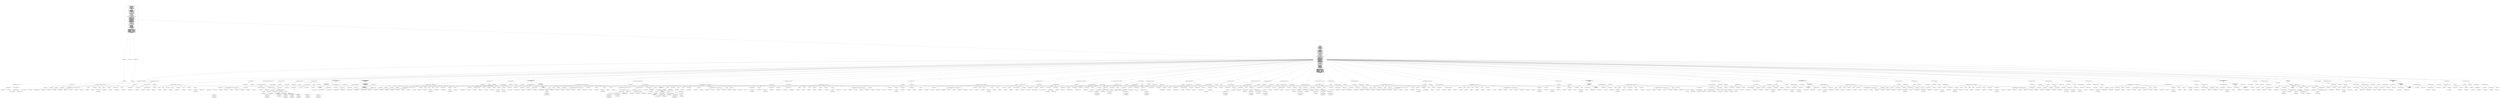 digraph "createUI#?,String" {
0 [label="2:CtTypeReferenceImpl@Frame" shape=ellipse]
1 [label="2:CtPackageReferenceImpl@" shape=ellipse]
2 [label="2:CtVirtualElement@createUI" shape=ellipse]
3 [label="2:CtParameterImpl@String suiteName" shape=ellipse]
4 [label="2:CtTypeReferenceImpl@String" shape=ellipse]
5 [label="3:CtTypeReferenceImpl@Frame" shape=ellipse]
6 [label="3:CtPackageReferenceImpl@" shape=ellipse]
7 [label="3:CtExecutableReferenceImpl@Frame(java.lang.String)" shape=ellipse]
8 [label="3:CtTypeReferenceImpl@Frame" shape=ellipse]
9 [label="3:CtTypeReferenceImpl@Frame" shape=ellipse]
10 [label="3:CtTypeReferenceImpl@String" shape=ellipse]
11 [label="3:CtLiteralImpl@\"JUnit\"" shape=ellipse]
12 [label="3:CtTypeReferenceImpl@String" shape=ellipse]
13 [label="3:CtConstructorCallImpl@new Frame(\"JUnit\")" shape=ellipse]
14 [label="3:CtVirtualElement@frame" shape=ellipse]
15 [label="3:CtLocalVariableImpl@Frame frame = new Frame(\"JUnit\")" shape=ellipse]
16 [label="4:CtTypeReferenceImpl@Image" shape=ellipse]
17 [label="4:CtPackageReferenceImpl@" shape=ellipse]
18 [label="4:CtExecutableReferenceImpl@loadFrameIcon()" shape=ellipse]
19 [label="4:CtTypeReferenceImpl@Image" shape=ellipse]
20 [label="4:CtVirtualElement@loadFrameIcon" shape=ellipse]
21 [label="4:CtTypeAccessImpl@PlaceHold" shape=ellipse]
22 [label="4:CtTypeReferenceImpl@PlaceHold" shape=ellipse]
23 [label="4:CtThisAccessImpl@" shape=ellipse]
24 [label="4:CtTypeReferenceImpl@PlaceHold" shape=ellipse]
25 [label="4:CtInvocationImpl@loadFrameIcon()" shape=ellipse]
26 [label="4:CtVirtualElement@icon" shape=ellipse]
27 [label="4:CtLocalVariableImpl@Image icon = loadFrameIcon()" shape=ellipse]
28 [label="5:CtVariableReadImpl@icon" shape=ellipse]
29 [label="5:CtLocalVariableReferenceImpl@icon" shape=ellipse]
30 [label="5:CtLiteralImpl@null" shape=ellipse]
31 [label="5:CtTypeReferenceImpl@<nulltype>" shape=ellipse]
32 [label="5:CtBinaryOperatorImpl@icon != null" shape=ellipse]
33 [label="6:CtExecutableReferenceImpl@setIconImage(Image)" shape=ellipse]
34 [label="6:CtTypeReferenceImpl@Frame" shape=ellipse]
35 [label="6:CtTypeReferenceImpl@Image" shape=ellipse]
36 [label="6:CtVirtualElement@setIconImage" shape=ellipse]
37 [label="6:CtVariableReadImpl@frame" shape=ellipse]
38 [label="6:CtLocalVariableReferenceImpl@frame" shape=ellipse]
39 [label="6:CtVariableReadImpl@icon" shape=ellipse]
40 [label="6:CtLocalVariableReferenceImpl@icon" shape=ellipse]
41 [label="6:CtInvocationImpl@frame.setIconImage(icon)" shape=ellipse]
42 [label="5:CtBlockImpl@\{
    frame.setIconImage(icon);
\}" shape=ellipse]
43 [label="5:CtIfImpl@if (icon != null) \{
    frame.setIconImage(icon);
\}" shape=ellipse]
44 [label="8:CtExecutableReferenceImpl@setLayout(BorderLayout)" shape=ellipse]
45 [label="8:CtTypeReferenceImpl@Frame" shape=ellipse]
46 [label="8:CtTypeReferenceImpl@BorderLayout" shape=ellipse]
47 [label="8:CtVirtualElement@setLayout" shape=ellipse]
48 [label="8:CtVariableReadImpl@frame" shape=ellipse]
49 [label="8:CtLocalVariableReferenceImpl@frame" shape=ellipse]
50 [label="8:CtExecutableReferenceImpl@BorderLayout(int,int)" shape=ellipse]
51 [label="8:CtTypeReferenceImpl@BorderLayout" shape=ellipse]
52 [label="8:CtTypeReferenceImpl@BorderLayout" shape=ellipse]
53 [label="8:CtTypeReferenceImpl@int" shape=ellipse]
54 [label="8:CtTypeReferenceImpl@int" shape=ellipse]
55 [label="8:CtLiteralImpl@0" shape=ellipse]
56 [label="8:CtTypeReferenceImpl@int" shape=ellipse]
57 [label="8:CtLiteralImpl@0" shape=ellipse]
58 [label="8:CtTypeReferenceImpl@int" shape=ellipse]
59 [label="8:CtConstructorCallImpl@new BorderLayout(0, 0)" shape=ellipse]
60 [label="8:CtInvocationImpl@frame.setLayout(new BorderLayout(0, 0))" shape=ellipse]
61 [label="9:CtExecutableReferenceImpl@setBackground()" shape=ellipse]
62 [label="9:CtTypeReferenceImpl@Frame" shape=ellipse]
63 [label="9:CtVirtualElement@setBackground" shape=ellipse]
64 [label="9:CtVariableReadImpl@frame" shape=ellipse]
65 [label="9:CtLocalVariableReferenceImpl@frame" shape=ellipse]
66 [label="9:CtTypeAccessImpl@control" shape=ellipse]
67 [label="9:CtTypeReferenceImpl@control" shape=ellipse]
68 [label="9:CtInvocationImpl@frame.setBackground(control)" shape=ellipse]
69 [label="10:CtTypeReferenceImpl@Frame" shape=ellipse]
70 [label="10:CtPackageReferenceImpl@" shape=ellipse]
71 [label="10:CtVariableReadImpl@frame" shape=ellipse]
72 [label="10:CtLocalVariableReferenceImpl@frame" shape=ellipse]
73 [label="10:CtVirtualElement@finalFrame" shape=ellipse]
74 [label="10:CtLocalVariableImpl@final Frame finalFrame = frame" shape=ellipse]
75 [label="11:CtExecutableReferenceImpl@addWindowListener(PlaceHold$1)" shape=ellipse]
76 [label="11:CtTypeReferenceImpl@Frame" shape=ellipse]
77 [label="11:CtTypeReferenceImpl@PlaceHold.1" shape=ellipse]
78 [label="11:CtVirtualElement@addWindowListener" shape=ellipse]
79 [label="11:CtVariableReadImpl@frame" shape=ellipse]
80 [label="11:CtLocalVariableReferenceImpl@frame" shape=ellipse]
81 [label="12:CtExecutableReferenceImpl@WindowAdapter()" shape=ellipse]
82 [label="12:CtTypeReferenceImpl@WindowAdapter" shape=ellipse]
83 [label="12:CtTypeReferenceImpl@WindowAdapter" shape=ellipse]
84 [label="12:CtNewClassImpl@new WindowAdapter() \{
    public void windowClosing(WindowEvent e) \{
        finalFrame.dispose();
        System.exit(0);
    \}
\}" shape=ellipse]
85 [label="12:CtClassImpl@ \{
    public void windowClosing(WindowEvent e) \{
        finalFrame.dispose();
        System.exit(0);
    \}
\}" shape=ellipse]
86 [label="11:CtInvocationImpl@frame.addWindowListener(new WindowAdapter() \{
    public void windowClosing(WindowEvent e) \{
        finalFrame.dispose();
        System.exit(0);
    \}
\})" shape=ellipse]
87 [label="18:CtTypeReferenceImpl@MenuBar" shape=ellipse]
88 [label="18:CtPackageReferenceImpl@" shape=ellipse]
89 [label="18:CtExecutableReferenceImpl@MenuBar()" shape=ellipse]
90 [label="18:CtTypeReferenceImpl@MenuBar" shape=ellipse]
91 [label="18:CtTypeReferenceImpl@MenuBar" shape=ellipse]
92 [label="18:CtConstructorCallImpl@new MenuBar()" shape=ellipse]
93 [label="18:CtVirtualElement@mb" shape=ellipse]
94 [label="18:CtLocalVariableImpl@MenuBar mb = new MenuBar()" shape=ellipse]
95 [label="19:CtExecutableReferenceImpl@createMenus(<unknown>)" shape=ellipse]
96 [label="19:CtTypeReferenceImpl@null" shape=ellipse]
97 [label="19:CtVirtualElement@createMenus" shape=ellipse]
98 [label="19:CtTypeAccessImpl@PlaceHold" shape=ellipse]
99 [label="19:CtTypeReferenceImpl@PlaceHold" shape=ellipse]
100 [label="19:CtThisAccessImpl@" shape=ellipse]
101 [label="19:CtTypeReferenceImpl@PlaceHold" shape=ellipse]
102 [label="19:CtVariableReadImpl@mb" shape=ellipse]
103 [label="19:CtLocalVariableReferenceImpl@mb" shape=ellipse]
104 [label="19:CtInvocationImpl@createMenus(mb)" shape=ellipse]
105 [label="20:CtExecutableReferenceImpl@setMenuBar(MenuBar)" shape=ellipse]
106 [label="20:CtTypeReferenceImpl@Frame" shape=ellipse]
107 [label="20:CtTypeReferenceImpl@MenuBar" shape=ellipse]
108 [label="20:CtVirtualElement@setMenuBar" shape=ellipse]
109 [label="20:CtVariableReadImpl@frame" shape=ellipse]
110 [label="20:CtLocalVariableReferenceImpl@frame" shape=ellipse]
111 [label="20:CtVariableReadImpl@mb" shape=ellipse]
112 [label="20:CtLocalVariableReferenceImpl@mb" shape=ellipse]
113 [label="20:CtInvocationImpl@frame.setMenuBar(mb)" shape=ellipse]
114 [label="21:CtTypeReferenceImpl@Label" shape=ellipse]
115 [label="21:CtPackageReferenceImpl@" shape=ellipse]
116 [label="21:CtExecutableReferenceImpl@Label(java.lang.String)" shape=ellipse]
117 [label="21:CtTypeReferenceImpl@Label" shape=ellipse]
118 [label="21:CtTypeReferenceImpl@Label" shape=ellipse]
119 [label="21:CtTypeReferenceImpl@String" shape=ellipse]
120 [label="21:CtLiteralImpl@\"Test class name:\"" shape=ellipse]
121 [label="21:CtTypeReferenceImpl@String" shape=ellipse]
122 [label="21:CtConstructorCallImpl@new Label(\"Test class name:\")" shape=ellipse]
123 [label="21:CtVirtualElement@suiteLabel" shape=ellipse]
124 [label="21:CtLocalVariableImpl@Label suiteLabel = new Label(\"Test class name:\")" shape=ellipse]
125 [label="22:CtFieldReferenceImpl@fSuiteField" shape=ellipse]
126 [label="22:CtTypeReferenceImpl@PlaceHold" shape=ellipse]
127 [label="22:CtFieldWriteImpl@fSuiteField" shape=ellipse]
128 [label="22:CtExecutableReferenceImpl@TextField(java.lang.Object)" shape=ellipse]
129 [label="22:CtTypeReferenceImpl@TextField" shape=ellipse]
130 [label="22:CtTypeReferenceImpl@TextField" shape=ellipse]
131 [label="22:CtTypeReferenceImpl@Object" shape=ellipse]
132 [label="22:CtVariableReadImpl@suiteName" shape=ellipse]
133 [label="22:CtParameterReferenceImpl@suiteName" shape=ellipse]
134 [label="22:CtLiteralImpl@null" shape=ellipse]
135 [label="22:CtTypeReferenceImpl@<nulltype>" shape=ellipse]
136 [label="22:CtBinaryOperatorImpl@suiteName != null" shape=ellipse]
137 [label="22:CtTypeReferenceImpl@boolean" shape=ellipse]
138 [label="22:CtVariableReadImpl@suiteName" shape=ellipse]
139 [label="22:CtParameterReferenceImpl@suiteName" shape=ellipse]
140 [label="22:CtLiteralImpl@\"\"" shape=ellipse]
141 [label="22:CtTypeReferenceImpl@String" shape=ellipse]
142 [label="22:CtConditionalImpl@suiteName != null ? suiteName : \"\"" shape=ellipse]
143 [label="22:CtConstructorCallImpl@new TextField(suiteName != null ? suiteName : \"\")" shape=ellipse]
144 [label="22:CtAssignmentImpl@fSuiteField = new TextField(suiteName != null ? suiteName : \"\")" shape=ellipse]
145 [label="23:CtExecutableReferenceImpl@selectAll()" shape=ellipse]
146 [label="23:CtTypeReferenceImpl@fSuiteField" shape=ellipse]
147 [label="23:CtVirtualElement@selectAll" shape=ellipse]
148 [label="23:CtFieldReferenceImpl@fSuiteField" shape=ellipse]
149 [label="23:CtTypeReferenceImpl@PlaceHold" shape=ellipse]
150 [label="23:CtFieldReadImpl@fSuiteField" shape=ellipse]
151 [label="23:CtInvocationImpl@fSuiteField.selectAll()" shape=ellipse]
152 [label="24:CtExecutableReferenceImpl@requestFocus()" shape=ellipse]
153 [label="24:CtTypeReferenceImpl@fSuiteField" shape=ellipse]
154 [label="24:CtVirtualElement@requestFocus" shape=ellipse]
155 [label="24:CtFieldReferenceImpl@fSuiteField" shape=ellipse]
156 [label="24:CtTypeReferenceImpl@PlaceHold" shape=ellipse]
157 [label="24:CtFieldReadImpl@fSuiteField" shape=ellipse]
158 [label="24:CtInvocationImpl@fSuiteField.requestFocus()" shape=ellipse]
159 [label="25:CtExecutableReferenceImpl@setFont()" shape=ellipse]
160 [label="25:CtTypeReferenceImpl@fSuiteField" shape=ellipse]
161 [label="25:CtVirtualElement@setFont" shape=ellipse]
162 [label="25:CtFieldReferenceImpl@fSuiteField" shape=ellipse]
163 [label="25:CtTypeReferenceImpl@PlaceHold" shape=ellipse]
164 [label="25:CtFieldReadImpl@fSuiteField" shape=ellipse]
165 [label="25:CtTypeAccessImpl@PLAIN_FONT" shape=ellipse]
166 [label="25:CtTypeReferenceImpl@PLAIN_FONT" shape=ellipse]
167 [label="25:CtInvocationImpl@fSuiteField.setFont(PLAIN_FONT)" shape=ellipse]
168 [label="26:CtExecutableReferenceImpl@setColumns(int)" shape=ellipse]
169 [label="26:CtTypeReferenceImpl@fSuiteField" shape=ellipse]
170 [label="26:CtTypeReferenceImpl@int" shape=ellipse]
171 [label="26:CtVirtualElement@setColumns" shape=ellipse]
172 [label="26:CtFieldReferenceImpl@fSuiteField" shape=ellipse]
173 [label="26:CtTypeReferenceImpl@PlaceHold" shape=ellipse]
174 [label="26:CtFieldReadImpl@fSuiteField" shape=ellipse]
175 [label="26:CtLiteralImpl@40" shape=ellipse]
176 [label="26:CtTypeReferenceImpl@int" shape=ellipse]
177 [label="26:CtInvocationImpl@fSuiteField.setColumns(40)" shape=ellipse]
178 [label="27:CtExecutableReferenceImpl@addActionListener(PlaceHold$2)" shape=ellipse]
179 [label="27:CtTypeReferenceImpl@fSuiteField" shape=ellipse]
180 [label="27:CtTypeReferenceImpl@PlaceHold.2" shape=ellipse]
181 [label="27:CtVirtualElement@addActionListener" shape=ellipse]
182 [label="27:CtFieldReferenceImpl@fSuiteField" shape=ellipse]
183 [label="27:CtTypeReferenceImpl@PlaceHold" shape=ellipse]
184 [label="27:CtFieldReadImpl@fSuiteField" shape=ellipse]
185 [label="28:CtExecutableReferenceImpl@ActionListener()" shape=ellipse]
186 [label="28:CtTypeReferenceImpl@ActionListener" shape=ellipse]
187 [label="28:CtTypeReferenceImpl@ActionListener" shape=ellipse]
188 [label="28:CtNewClassImpl@new ActionListener() \{
    public void actionPerformed(ActionEvent e) \{
        runSuite();
    \}
\}" shape=ellipse]
189 [label="28:CtClassImpl@ \{
    public void actionPerformed(ActionEvent e) \{
        runSuite();
    \}
\}" shape=ellipse]
190 [label="27:CtInvocationImpl@fSuiteField.addActionListener(new ActionListener() \{
    public void actionPerformed(ActionEvent e) \{
        runSuite();
    \}
\})" shape=ellipse]
191 [label="33:CtExecutableReferenceImpl@addTextListener(PlaceHold$3)" shape=ellipse]
192 [label="33:CtTypeReferenceImpl@fSuiteField" shape=ellipse]
193 [label="33:CtTypeReferenceImpl@PlaceHold.3" shape=ellipse]
194 [label="33:CtVirtualElement@addTextListener" shape=ellipse]
195 [label="33:CtFieldReferenceImpl@fSuiteField" shape=ellipse]
196 [label="33:CtTypeReferenceImpl@PlaceHold" shape=ellipse]
197 [label="33:CtFieldReadImpl@fSuiteField" shape=ellipse]
198 [label="34:CtExecutableReferenceImpl@TextListener()" shape=ellipse]
199 [label="34:CtTypeReferenceImpl@TextListener" shape=ellipse]
200 [label="34:CtTypeReferenceImpl@TextListener" shape=ellipse]
201 [label="34:CtNewClassImpl@new TextListener() \{
    public void textValueChanged(TextEvent e) \{
        fRun.setEnabled(fSuiteField.getText().length() > 0);
        fStatusLine.setText(\"\");
    \}
\}" shape=ellipse]
202 [label="34:CtClassImpl@ \{
    public void textValueChanged(TextEvent e) \{
        fRun.setEnabled(fSuiteField.getText().length() > 0);
        fStatusLine.setText(\"\");
    \}
\}" shape=ellipse]
203 [label="33:CtInvocationImpl@fSuiteField.addTextListener(new TextListener() \{
    public void textValueChanged(TextEvent e) \{
        fRun.setEnabled(fSuiteField.getText().length() > 0);
        fStatusLine.setText(\"\");
    \}
\})" shape=ellipse]
204 [label="40:CtFieldReferenceImpl@fRun" shape=ellipse]
205 [label="40:CtTypeReferenceImpl@PlaceHold" shape=ellipse]
206 [label="40:CtFieldWriteImpl@fRun" shape=ellipse]
207 [label="40:CtExecutableReferenceImpl@Button(java.lang.String)" shape=ellipse]
208 [label="40:CtTypeReferenceImpl@Button" shape=ellipse]
209 [label="40:CtTypeReferenceImpl@Button" shape=ellipse]
210 [label="40:CtTypeReferenceImpl@String" shape=ellipse]
211 [label="40:CtLiteralImpl@\"Run\"" shape=ellipse]
212 [label="40:CtTypeReferenceImpl@String" shape=ellipse]
213 [label="40:CtConstructorCallImpl@new Button(\"Run\")" shape=ellipse]
214 [label="40:CtAssignmentImpl@fRun = new Button(\"Run\")" shape=ellipse]
215 [label="41:CtExecutableReferenceImpl@setEnabled(boolean)" shape=ellipse]
216 [label="41:CtTypeReferenceImpl@fRun" shape=ellipse]
217 [label="41:CtTypeReferenceImpl@boolean" shape=ellipse]
218 [label="41:CtVirtualElement@setEnabled" shape=ellipse]
219 [label="41:CtFieldReferenceImpl@fRun" shape=ellipse]
220 [label="41:CtTypeReferenceImpl@PlaceHold" shape=ellipse]
221 [label="41:CtFieldReadImpl@fRun" shape=ellipse]
222 [label="41:CtLiteralImpl@false" shape=ellipse]
223 [label="41:CtTypeReferenceImpl@boolean" shape=ellipse]
224 [label="41:CtInvocationImpl@fRun.setEnabled(false)" shape=ellipse]
225 [label="42:CtExecutableReferenceImpl@addActionListener(PlaceHold$4)" shape=ellipse]
226 [label="42:CtTypeReferenceImpl@fRun" shape=ellipse]
227 [label="42:CtTypeReferenceImpl@PlaceHold.4" shape=ellipse]
228 [label="42:CtVirtualElement@addActionListener" shape=ellipse]
229 [label="42:CtFieldReferenceImpl@fRun" shape=ellipse]
230 [label="42:CtTypeReferenceImpl@PlaceHold" shape=ellipse]
231 [label="42:CtFieldReadImpl@fRun" shape=ellipse]
232 [label="43:CtExecutableReferenceImpl@ActionListener()" shape=ellipse]
233 [label="43:CtTypeReferenceImpl@ActionListener" shape=ellipse]
234 [label="43:CtTypeReferenceImpl@ActionListener" shape=ellipse]
235 [label="43:CtNewClassImpl@new ActionListener() \{
    public void actionPerformed(ActionEvent e) \{
        runSuite();
    \}
\}" shape=ellipse]
236 [label="43:CtClassImpl@ \{
    public void actionPerformed(ActionEvent e) \{
        runSuite();
    \}
\}" shape=ellipse]
237 [label="42:CtInvocationImpl@fRun.addActionListener(new ActionListener() \{
    public void actionPerformed(ActionEvent e) \{
        runSuite();
    \}
\})" shape=ellipse]
238 [label="48:CtTypeReferenceImpl@boolean" shape=ellipse]
239 [label="48:CtExecutableReferenceImpl@useReloadingTestSuiteLoader()" shape=ellipse]
240 [label="48:CtTypeReferenceImpl@boolean" shape=ellipse]
241 [label="48:CtVirtualElement@useReloadingTestSuiteLoader" shape=ellipse]
242 [label="48:CtTypeAccessImpl@PlaceHold" shape=ellipse]
243 [label="48:CtTypeReferenceImpl@PlaceHold" shape=ellipse]
244 [label="48:CtThisAccessImpl@" shape=ellipse]
245 [label="48:CtTypeReferenceImpl@PlaceHold" shape=ellipse]
246 [label="48:CtInvocationImpl@useReloadingTestSuiteLoader()" shape=ellipse]
247 [label="48:CtVirtualElement@useLoader" shape=ellipse]
248 [label="48:CtLocalVariableImpl@boolean useLoader = useReloadingTestSuiteLoader()" shape=ellipse]
249 [label="49:CtFieldReferenceImpl@fUseLoadingRunner" shape=ellipse]
250 [label="49:CtTypeReferenceImpl@PlaceHold" shape=ellipse]
251 [label="49:CtFieldWriteImpl@fUseLoadingRunner" shape=ellipse]
252 [label="49:CtExecutableReferenceImpl@Checkbox(java.lang.String,boolean)" shape=ellipse]
253 [label="49:CtTypeReferenceImpl@Checkbox" shape=ellipse]
254 [label="49:CtTypeReferenceImpl@Checkbox" shape=ellipse]
255 [label="49:CtTypeReferenceImpl@String" shape=ellipse]
256 [label="49:CtTypeReferenceImpl@boolean" shape=ellipse]
257 [label="49:CtLiteralImpl@\"Reload classes every run\"" shape=ellipse]
258 [label="49:CtTypeReferenceImpl@String" shape=ellipse]
259 [label="49:CtVariableReadImpl@useLoader" shape=ellipse]
260 [label="49:CtLocalVariableReferenceImpl@useLoader" shape=ellipse]
261 [label="49:CtConstructorCallImpl@new Checkbox(\"Reload classes every run\", useLoader)" shape=ellipse]
262 [label="49:CtAssignmentImpl@fUseLoadingRunner = new Checkbox(\"Reload classes every run\", useLoader)" shape=ellipse]
263 [label="50:CtExecutableReferenceImpl@inVAJava()" shape=ellipse]
264 [label="50:CtTypeReferenceImpl@boolean" shape=ellipse]
265 [label="50:CtVirtualElement@inVAJava" shape=ellipse]
266 [label="50:CtTypeAccessImpl@PlaceHold" shape=ellipse]
267 [label="50:CtTypeReferenceImpl@PlaceHold" shape=ellipse]
268 [label="50:CtThisAccessImpl@" shape=ellipse]
269 [label="50:CtTypeReferenceImpl@PlaceHold" shape=ellipse]
270 [label="50:CtInvocationImpl@inVAJava()" shape=ellipse]
271 [label="51:CtExecutableReferenceImpl@setVisible(boolean)" shape=ellipse]
272 [label="51:CtTypeReferenceImpl@fUseLoadingRunner" shape=ellipse]
273 [label="51:CtTypeReferenceImpl@boolean" shape=ellipse]
274 [label="51:CtVirtualElement@setVisible" shape=ellipse]
275 [label="51:CtFieldReferenceImpl@fUseLoadingRunner" shape=ellipse]
276 [label="51:CtTypeReferenceImpl@PlaceHold" shape=ellipse]
277 [label="51:CtFieldReadImpl@fUseLoadingRunner" shape=ellipse]
278 [label="51:CtLiteralImpl@false" shape=ellipse]
279 [label="51:CtTypeReferenceImpl@boolean" shape=ellipse]
280 [label="51:CtInvocationImpl@fUseLoadingRunner.setVisible(false)" shape=ellipse]
281 [label="50:CtBlockImpl@\{
    fUseLoadingRunner.setVisible(false);
\}" shape=ellipse]
282 [label="50:CtIfImpl@if (inVAJava()) \{
    fUseLoadingRunner.setVisible(false);
\}" shape=ellipse]
283 [label="53:CtFieldReferenceImpl@fProgressIndicator" shape=ellipse]
284 [label="53:CtTypeReferenceImpl@PlaceHold" shape=ellipse]
285 [label="53:CtFieldWriteImpl@fProgressIndicator" shape=ellipse]
286 [label="53:CtExecutableReferenceImpl@ProgressBar()" shape=ellipse]
287 [label="53:CtTypeReferenceImpl@ProgressBar" shape=ellipse]
288 [label="53:CtTypeReferenceImpl@ProgressBar" shape=ellipse]
289 [label="53:CtConstructorCallImpl@new ProgressBar()" shape=ellipse]
290 [label="53:CtAssignmentImpl@fProgressIndicator = new ProgressBar()" shape=ellipse]
291 [label="54:CtFieldReferenceImpl@fNumberOfErrors" shape=ellipse]
292 [label="54:CtTypeReferenceImpl@PlaceHold" shape=ellipse]
293 [label="54:CtFieldWriteImpl@fNumberOfErrors" shape=ellipse]
294 [label="54:CtExecutableReferenceImpl@Label()" shape=ellipse]
295 [label="54:CtTypeReferenceImpl@Label" shape=ellipse]
296 [label="54:CtTypeReferenceImpl@Label" shape=ellipse]
297 [label="54:CtLiteralImpl@\"0000\"" shape=ellipse]
298 [label="54:CtTypeReferenceImpl@String" shape=ellipse]
299 [label="54:CtFieldReferenceImpl@Label.RIGHT" shape=ellipse]
300 [label="54:CtTypeReferenceImpl@Label" shape=ellipse]
301 [label="54:CtTypeReferenceImpl@PlaceHold" shape=ellipse]
302 [label="54:CtFieldReadImpl@Label.RIGHT" shape=ellipse]
303 [label="54:CtTypeAccessImpl@Label" shape=ellipse]
304 [label="54:CtConstructorCallImpl@new Label(\"0000\", Label.RIGHT)" shape=ellipse]
305 [label="54:CtAssignmentImpl@fNumberOfErrors = new Label(\"0000\", Label.RIGHT)" shape=ellipse]
306 [label="55:CtExecutableReferenceImpl@setText(java.lang.String)" shape=ellipse]
307 [label="55:CtTypeReferenceImpl@fNumberOfErrors" shape=ellipse]
308 [label="55:CtTypeReferenceImpl@String" shape=ellipse]
309 [label="55:CtVirtualElement@setText" shape=ellipse]
310 [label="55:CtFieldReferenceImpl@fNumberOfErrors" shape=ellipse]
311 [label="55:CtTypeReferenceImpl@PlaceHold" shape=ellipse]
312 [label="55:CtFieldReadImpl@fNumberOfErrors" shape=ellipse]
313 [label="55:CtLiteralImpl@\"0\"" shape=ellipse]
314 [label="55:CtTypeReferenceImpl@String" shape=ellipse]
315 [label="55:CtInvocationImpl@fNumberOfErrors.setText(\"0\")" shape=ellipse]
316 [label="56:CtExecutableReferenceImpl@setFont()" shape=ellipse]
317 [label="56:CtTypeReferenceImpl@fNumberOfErrors" shape=ellipse]
318 [label="56:CtVirtualElement@setFont" shape=ellipse]
319 [label="56:CtFieldReferenceImpl@fNumberOfErrors" shape=ellipse]
320 [label="56:CtTypeReferenceImpl@PlaceHold" shape=ellipse]
321 [label="56:CtFieldReadImpl@fNumberOfErrors" shape=ellipse]
322 [label="56:CtTypeAccessImpl@PLAIN_FONT" shape=ellipse]
323 [label="56:CtTypeReferenceImpl@PLAIN_FONT" shape=ellipse]
324 [label="56:CtInvocationImpl@fNumberOfErrors.setFont(PLAIN_FONT)" shape=ellipse]
325 [label="57:CtFieldReferenceImpl@fNumberOfFailures" shape=ellipse]
326 [label="57:CtTypeReferenceImpl@PlaceHold" shape=ellipse]
327 [label="57:CtFieldWriteImpl@fNumberOfFailures" shape=ellipse]
328 [label="57:CtExecutableReferenceImpl@Label()" shape=ellipse]
329 [label="57:CtTypeReferenceImpl@Label" shape=ellipse]
330 [label="57:CtTypeReferenceImpl@Label" shape=ellipse]
331 [label="57:CtLiteralImpl@\"0000\"" shape=ellipse]
332 [label="57:CtTypeReferenceImpl@String" shape=ellipse]
333 [label="57:CtFieldReferenceImpl@Label.RIGHT" shape=ellipse]
334 [label="57:CtTypeReferenceImpl@Label" shape=ellipse]
335 [label="57:CtTypeReferenceImpl@PlaceHold" shape=ellipse]
336 [label="57:CtFieldReadImpl@Label.RIGHT" shape=ellipse]
337 [label="57:CtTypeAccessImpl@Label" shape=ellipse]
338 [label="57:CtConstructorCallImpl@new Label(\"0000\", Label.RIGHT)" shape=ellipse]
339 [label="57:CtAssignmentImpl@fNumberOfFailures = new Label(\"0000\", Label.RIGHT)" shape=ellipse]
340 [label="58:CtExecutableReferenceImpl@setText(java.lang.String)" shape=ellipse]
341 [label="58:CtTypeReferenceImpl@fNumberOfFailures" shape=ellipse]
342 [label="58:CtTypeReferenceImpl@String" shape=ellipse]
343 [label="58:CtVirtualElement@setText" shape=ellipse]
344 [label="58:CtFieldReferenceImpl@fNumberOfFailures" shape=ellipse]
345 [label="58:CtTypeReferenceImpl@PlaceHold" shape=ellipse]
346 [label="58:CtFieldReadImpl@fNumberOfFailures" shape=ellipse]
347 [label="58:CtLiteralImpl@\"0\"" shape=ellipse]
348 [label="58:CtTypeReferenceImpl@String" shape=ellipse]
349 [label="58:CtInvocationImpl@fNumberOfFailures.setText(\"0\")" shape=ellipse]
350 [label="59:CtExecutableReferenceImpl@setFont()" shape=ellipse]
351 [label="59:CtTypeReferenceImpl@fNumberOfFailures" shape=ellipse]
352 [label="59:CtVirtualElement@setFont" shape=ellipse]
353 [label="59:CtFieldReferenceImpl@fNumberOfFailures" shape=ellipse]
354 [label="59:CtTypeReferenceImpl@PlaceHold" shape=ellipse]
355 [label="59:CtFieldReadImpl@fNumberOfFailures" shape=ellipse]
356 [label="59:CtTypeAccessImpl@PLAIN_FONT" shape=ellipse]
357 [label="59:CtTypeReferenceImpl@PLAIN_FONT" shape=ellipse]
358 [label="59:CtInvocationImpl@fNumberOfFailures.setFont(PLAIN_FONT)" shape=ellipse]
359 [label="60:CtFieldReferenceImpl@fNumberOfRuns" shape=ellipse]
360 [label="60:CtTypeReferenceImpl@PlaceHold" shape=ellipse]
361 [label="60:CtFieldWriteImpl@fNumberOfRuns" shape=ellipse]
362 [label="60:CtExecutableReferenceImpl@Label()" shape=ellipse]
363 [label="60:CtTypeReferenceImpl@Label" shape=ellipse]
364 [label="60:CtTypeReferenceImpl@Label" shape=ellipse]
365 [label="60:CtLiteralImpl@\"0000\"" shape=ellipse]
366 [label="60:CtTypeReferenceImpl@String" shape=ellipse]
367 [label="60:CtFieldReferenceImpl@Label.RIGHT" shape=ellipse]
368 [label="60:CtTypeReferenceImpl@Label" shape=ellipse]
369 [label="60:CtTypeReferenceImpl@PlaceHold" shape=ellipse]
370 [label="60:CtFieldReadImpl@Label.RIGHT" shape=ellipse]
371 [label="60:CtTypeAccessImpl@Label" shape=ellipse]
372 [label="60:CtConstructorCallImpl@new Label(\"0000\", Label.RIGHT)" shape=ellipse]
373 [label="60:CtAssignmentImpl@fNumberOfRuns = new Label(\"0000\", Label.RIGHT)" shape=ellipse]
374 [label="61:CtExecutableReferenceImpl@setText(java.lang.String)" shape=ellipse]
375 [label="61:CtTypeReferenceImpl@fNumberOfRuns" shape=ellipse]
376 [label="61:CtTypeReferenceImpl@String" shape=ellipse]
377 [label="61:CtVirtualElement@setText" shape=ellipse]
378 [label="61:CtFieldReferenceImpl@fNumberOfRuns" shape=ellipse]
379 [label="61:CtTypeReferenceImpl@PlaceHold" shape=ellipse]
380 [label="61:CtFieldReadImpl@fNumberOfRuns" shape=ellipse]
381 [label="61:CtLiteralImpl@\"0\"" shape=ellipse]
382 [label="61:CtTypeReferenceImpl@String" shape=ellipse]
383 [label="61:CtInvocationImpl@fNumberOfRuns.setText(\"0\")" shape=ellipse]
384 [label="62:CtExecutableReferenceImpl@setFont()" shape=ellipse]
385 [label="62:CtTypeReferenceImpl@fNumberOfRuns" shape=ellipse]
386 [label="62:CtVirtualElement@setFont" shape=ellipse]
387 [label="62:CtFieldReferenceImpl@fNumberOfRuns" shape=ellipse]
388 [label="62:CtTypeReferenceImpl@PlaceHold" shape=ellipse]
389 [label="62:CtFieldReadImpl@fNumberOfRuns" shape=ellipse]
390 [label="62:CtTypeAccessImpl@PLAIN_FONT" shape=ellipse]
391 [label="62:CtTypeReferenceImpl@PLAIN_FONT" shape=ellipse]
392 [label="62:CtInvocationImpl@fNumberOfRuns.setFont(PLAIN_FONT)" shape=ellipse]
393 [label="63:CtTypeReferenceImpl@Panel" shape=ellipse]
394 [label="63:CtPackageReferenceImpl@" shape=ellipse]
395 [label="63:CtExecutableReferenceImpl@Panel()" shape=ellipse]
396 [label="63:CtTypeReferenceImpl@Panel" shape=ellipse]
397 [label="63:CtTypeReferenceImpl@Panel" shape=ellipse]
398 [label="63:CtExecutableReferenceImpl@FlowLayout()" shape=ellipse]
399 [label="63:CtTypeReferenceImpl@FlowLayout" shape=ellipse]
400 [label="63:CtTypeReferenceImpl@FlowLayout" shape=ellipse]
401 [label="63:CtConstructorCallImpl@new FlowLayout()" shape=ellipse]
402 [label="63:CtConstructorCallImpl@new Panel(new FlowLayout())" shape=ellipse]
403 [label="63:CtVirtualElement@numbersPanel" shape=ellipse]
404 [label="63:CtLocalVariableImpl@Panel numbersPanel = new Panel(new FlowLayout())" shape=ellipse]
405 [label="64:CtExecutableReferenceImpl@add(Label)" shape=ellipse]
406 [label="64:CtTypeReferenceImpl@Panel" shape=ellipse]
407 [label="64:CtTypeReferenceImpl@Label" shape=ellipse]
408 [label="64:CtVirtualElement@add" shape=ellipse]
409 [label="64:CtVariableReadImpl@numbersPanel" shape=ellipse]
410 [label="64:CtLocalVariableReferenceImpl@numbersPanel" shape=ellipse]
411 [label="64:CtExecutableReferenceImpl@Label(java.lang.String)" shape=ellipse]
412 [label="64:CtTypeReferenceImpl@Label" shape=ellipse]
413 [label="64:CtTypeReferenceImpl@Label" shape=ellipse]
414 [label="64:CtTypeReferenceImpl@String" shape=ellipse]
415 [label="64:CtLiteralImpl@\"Runs:\"" shape=ellipse]
416 [label="64:CtTypeReferenceImpl@String" shape=ellipse]
417 [label="64:CtConstructorCallImpl@new Label(\"Runs:\")" shape=ellipse]
418 [label="64:CtInvocationImpl@numbersPanel.add(new Label(\"Runs:\"))" shape=ellipse]
419 [label="65:CtExecutableReferenceImpl@add()" shape=ellipse]
420 [label="65:CtTypeReferenceImpl@Panel" shape=ellipse]
421 [label="65:CtVirtualElement@add" shape=ellipse]
422 [label="65:CtVariableReadImpl@numbersPanel" shape=ellipse]
423 [label="65:CtLocalVariableReferenceImpl@numbersPanel" shape=ellipse]
424 [label="65:CtFieldReferenceImpl@fNumberOfRuns" shape=ellipse]
425 [label="65:CtTypeReferenceImpl@PlaceHold" shape=ellipse]
426 [label="65:CtFieldReadImpl@fNumberOfRuns" shape=ellipse]
427 [label="65:CtInvocationImpl@numbersPanel.add(fNumberOfRuns)" shape=ellipse]
428 [label="66:CtExecutableReferenceImpl@add(Label)" shape=ellipse]
429 [label="66:CtTypeReferenceImpl@Panel" shape=ellipse]
430 [label="66:CtTypeReferenceImpl@Label" shape=ellipse]
431 [label="66:CtVirtualElement@add" shape=ellipse]
432 [label="66:CtVariableReadImpl@numbersPanel" shape=ellipse]
433 [label="66:CtLocalVariableReferenceImpl@numbersPanel" shape=ellipse]
434 [label="66:CtExecutableReferenceImpl@Label(java.lang.String)" shape=ellipse]
435 [label="66:CtTypeReferenceImpl@Label" shape=ellipse]
436 [label="66:CtTypeReferenceImpl@Label" shape=ellipse]
437 [label="66:CtTypeReferenceImpl@String" shape=ellipse]
438 [label="66:CtLiteralImpl@\"   Errors:\"" shape=ellipse]
439 [label="66:CtTypeReferenceImpl@String" shape=ellipse]
440 [label="66:CtConstructorCallImpl@new Label(\"   Errors:\")" shape=ellipse]
441 [label="66:CtInvocationImpl@numbersPanel.add(new Label(\"   Errors:\"))" shape=ellipse]
442 [label="67:CtExecutableReferenceImpl@add()" shape=ellipse]
443 [label="67:CtTypeReferenceImpl@Panel" shape=ellipse]
444 [label="67:CtVirtualElement@add" shape=ellipse]
445 [label="67:CtVariableReadImpl@numbersPanel" shape=ellipse]
446 [label="67:CtLocalVariableReferenceImpl@numbersPanel" shape=ellipse]
447 [label="67:CtFieldReferenceImpl@fNumberOfErrors" shape=ellipse]
448 [label="67:CtTypeReferenceImpl@PlaceHold" shape=ellipse]
449 [label="67:CtFieldReadImpl@fNumberOfErrors" shape=ellipse]
450 [label="67:CtInvocationImpl@numbersPanel.add(fNumberOfErrors)" shape=ellipse]
451 [label="68:CtExecutableReferenceImpl@add(Label)" shape=ellipse]
452 [label="68:CtTypeReferenceImpl@Panel" shape=ellipse]
453 [label="68:CtTypeReferenceImpl@Label" shape=ellipse]
454 [label="68:CtVirtualElement@add" shape=ellipse]
455 [label="68:CtVariableReadImpl@numbersPanel" shape=ellipse]
456 [label="68:CtLocalVariableReferenceImpl@numbersPanel" shape=ellipse]
457 [label="68:CtExecutableReferenceImpl@Label(java.lang.String)" shape=ellipse]
458 [label="68:CtTypeReferenceImpl@Label" shape=ellipse]
459 [label="68:CtTypeReferenceImpl@Label" shape=ellipse]
460 [label="68:CtTypeReferenceImpl@String" shape=ellipse]
461 [label="68:CtLiteralImpl@\"   Failures:\"" shape=ellipse]
462 [label="68:CtTypeReferenceImpl@String" shape=ellipse]
463 [label="68:CtConstructorCallImpl@new Label(\"   Failures:\")" shape=ellipse]
464 [label="68:CtInvocationImpl@numbersPanel.add(new Label(\"   Failures:\"))" shape=ellipse]
465 [label="69:CtExecutableReferenceImpl@add()" shape=ellipse]
466 [label="69:CtTypeReferenceImpl@Panel" shape=ellipse]
467 [label="69:CtVirtualElement@add" shape=ellipse]
468 [label="69:CtVariableReadImpl@numbersPanel" shape=ellipse]
469 [label="69:CtLocalVariableReferenceImpl@numbersPanel" shape=ellipse]
470 [label="69:CtFieldReferenceImpl@fNumberOfFailures" shape=ellipse]
471 [label="69:CtTypeReferenceImpl@PlaceHold" shape=ellipse]
472 [label="69:CtFieldReadImpl@fNumberOfFailures" shape=ellipse]
473 [label="69:CtInvocationImpl@numbersPanel.add(fNumberOfFailures)" shape=ellipse]
474 [label="70:CtTypeReferenceImpl@Label" shape=ellipse]
475 [label="70:CtPackageReferenceImpl@" shape=ellipse]
476 [label="70:CtExecutableReferenceImpl@Label(java.lang.String)" shape=ellipse]
477 [label="70:CtTypeReferenceImpl@Label" shape=ellipse]
478 [label="70:CtTypeReferenceImpl@Label" shape=ellipse]
479 [label="70:CtTypeReferenceImpl@String" shape=ellipse]
480 [label="70:CtLiteralImpl@\"Errors and Failures:\"" shape=ellipse]
481 [label="70:CtTypeReferenceImpl@String" shape=ellipse]
482 [label="70:CtConstructorCallImpl@new Label(\"Errors and Failures:\")" shape=ellipse]
483 [label="70:CtVirtualElement@failureLabel" shape=ellipse]
484 [label="70:CtLocalVariableImpl@Label failureLabel = new Label(\"Errors and Failures:\")" shape=ellipse]
485 [label="71:CtFieldReferenceImpl@fFailureList" shape=ellipse]
486 [label="71:CtTypeReferenceImpl@PlaceHold" shape=ellipse]
487 [label="71:CtFieldWriteImpl@fFailureList" shape=ellipse]
488 [label="71:CtExecutableReferenceImpl@List(int)" shape=ellipse]
489 [label="71:CtTypeReferenceImpl@List" shape=ellipse]
490 [label="71:CtTypeReferenceImpl@List" shape=ellipse]
491 [label="71:CtTypeReferenceImpl@int" shape=ellipse]
492 [label="71:CtLiteralImpl@5" shape=ellipse]
493 [label="71:CtTypeReferenceImpl@int" shape=ellipse]
494 [label="71:CtConstructorCallImpl@new List(5)" shape=ellipse]
495 [label="71:CtAssignmentImpl@fFailureList = new List(5)" shape=ellipse]
496 [label="72:CtExecutableReferenceImpl@addItemListener(PlaceHold$5)" shape=ellipse]
497 [label="72:CtTypeReferenceImpl@fFailureList" shape=ellipse]
498 [label="72:CtTypeReferenceImpl@PlaceHold.5" shape=ellipse]
499 [label="72:CtVirtualElement@addItemListener" shape=ellipse]
500 [label="72:CtFieldReferenceImpl@fFailureList" shape=ellipse]
501 [label="72:CtTypeReferenceImpl@PlaceHold" shape=ellipse]
502 [label="72:CtFieldReadImpl@fFailureList" shape=ellipse]
503 [label="73:CtExecutableReferenceImpl@ItemListener()" shape=ellipse]
504 [label="73:CtTypeReferenceImpl@ItemListener" shape=ellipse]
505 [label="73:CtTypeReferenceImpl@ItemListener" shape=ellipse]
506 [label="73:CtNewClassImpl@new ItemListener() \{
    public void itemStateChanged(ItemEvent e) \{
        failureSelected();
    \}
\}" shape=ellipse]
507 [label="73:CtClassImpl@ \{
    public void itemStateChanged(ItemEvent e) \{
        failureSelected();
    \}
\}" shape=ellipse]
508 [label="72:CtInvocationImpl@fFailureList.addItemListener(new ItemListener() \{
    public void itemStateChanged(ItemEvent e) \{
        failureSelected();
    \}
\})" shape=ellipse]
509 [label="78:CtFieldReferenceImpl@fRerunButton" shape=ellipse]
510 [label="78:CtTypeReferenceImpl@PlaceHold" shape=ellipse]
511 [label="78:CtFieldWriteImpl@fRerunButton" shape=ellipse]
512 [label="78:CtExecutableReferenceImpl@Button(java.lang.String)" shape=ellipse]
513 [label="78:CtTypeReferenceImpl@Button" shape=ellipse]
514 [label="78:CtTypeReferenceImpl@Button" shape=ellipse]
515 [label="78:CtTypeReferenceImpl@String" shape=ellipse]
516 [label="78:CtLiteralImpl@\"Run\"" shape=ellipse]
517 [label="78:CtTypeReferenceImpl@String" shape=ellipse]
518 [label="78:CtConstructorCallImpl@new Button(\"Run\")" shape=ellipse]
519 [label="78:CtAssignmentImpl@fRerunButton = new Button(\"Run\")" shape=ellipse]
520 [label="79:CtExecutableReferenceImpl@setEnabled(boolean)" shape=ellipse]
521 [label="79:CtTypeReferenceImpl@fRerunButton" shape=ellipse]
522 [label="79:CtTypeReferenceImpl@boolean" shape=ellipse]
523 [label="79:CtVirtualElement@setEnabled" shape=ellipse]
524 [label="79:CtFieldReferenceImpl@fRerunButton" shape=ellipse]
525 [label="79:CtTypeReferenceImpl@PlaceHold" shape=ellipse]
526 [label="79:CtFieldReadImpl@fRerunButton" shape=ellipse]
527 [label="79:CtLiteralImpl@false" shape=ellipse]
528 [label="79:CtTypeReferenceImpl@boolean" shape=ellipse]
529 [label="79:CtInvocationImpl@fRerunButton.setEnabled(false)" shape=ellipse]
530 [label="80:CtExecutableReferenceImpl@addActionListener(PlaceHold$6)" shape=ellipse]
531 [label="80:CtTypeReferenceImpl@fRerunButton" shape=ellipse]
532 [label="80:CtTypeReferenceImpl@PlaceHold.6" shape=ellipse]
533 [label="80:CtVirtualElement@addActionListener" shape=ellipse]
534 [label="80:CtFieldReferenceImpl@fRerunButton" shape=ellipse]
535 [label="80:CtTypeReferenceImpl@PlaceHold" shape=ellipse]
536 [label="80:CtFieldReadImpl@fRerunButton" shape=ellipse]
537 [label="81:CtExecutableReferenceImpl@ActionListener()" shape=ellipse]
538 [label="81:CtTypeReferenceImpl@ActionListener" shape=ellipse]
539 [label="81:CtTypeReferenceImpl@ActionListener" shape=ellipse]
540 [label="81:CtNewClassImpl@new ActionListener() \{
    public void actionPerformed(ActionEvent e) \{
        rerun();
    \}
\}" shape=ellipse]
541 [label="81:CtClassImpl@ \{
    public void actionPerformed(ActionEvent e) \{
        rerun();
    \}
\}" shape=ellipse]
542 [label="80:CtInvocationImpl@fRerunButton.addActionListener(new ActionListener() \{
    public void actionPerformed(ActionEvent e) \{
        rerun();
    \}
\})" shape=ellipse]
543 [label="86:CtTypeReferenceImpl@Panel" shape=ellipse]
544 [label="86:CtPackageReferenceImpl@" shape=ellipse]
545 [label="86:CtExecutableReferenceImpl@Panel()" shape=ellipse]
546 [label="86:CtTypeReferenceImpl@Panel" shape=ellipse]
547 [label="86:CtTypeReferenceImpl@Panel" shape=ellipse]
548 [label="86:CtExecutableReferenceImpl@GridLayout(int,int,int,int)" shape=ellipse]
549 [label="86:CtTypeReferenceImpl@GridLayout" shape=ellipse]
550 [label="86:CtTypeReferenceImpl@GridLayout" shape=ellipse]
551 [label="86:CtTypeReferenceImpl@int" shape=ellipse]
552 [label="86:CtTypeReferenceImpl@int" shape=ellipse]
553 [label="86:CtTypeReferenceImpl@int" shape=ellipse]
554 [label="86:CtTypeReferenceImpl@int" shape=ellipse]
555 [label="86:CtLiteralImpl@0" shape=ellipse]
556 [label="86:CtTypeReferenceImpl@int" shape=ellipse]
557 [label="86:CtLiteralImpl@1" shape=ellipse]
558 [label="86:CtTypeReferenceImpl@int" shape=ellipse]
559 [label="86:CtLiteralImpl@0" shape=ellipse]
560 [label="86:CtTypeReferenceImpl@int" shape=ellipse]
561 [label="86:CtLiteralImpl@2" shape=ellipse]
562 [label="86:CtTypeReferenceImpl@int" shape=ellipse]
563 [label="86:CtConstructorCallImpl@new GridLayout(0, 1, 0, 2)" shape=ellipse]
564 [label="86:CtConstructorCallImpl@new Panel(new GridLayout(0, 1, 0, 2))" shape=ellipse]
565 [label="86:CtVirtualElement@failedPanel" shape=ellipse]
566 [label="86:CtLocalVariableImpl@Panel failedPanel = new Panel(new GridLayout(0, 1, 0, 2))" shape=ellipse]
567 [label="87:CtExecutableReferenceImpl@add()" shape=ellipse]
568 [label="87:CtTypeReferenceImpl@Panel" shape=ellipse]
569 [label="87:CtVirtualElement@add" shape=ellipse]
570 [label="87:CtVariableReadImpl@failedPanel" shape=ellipse]
571 [label="87:CtLocalVariableReferenceImpl@failedPanel" shape=ellipse]
572 [label="87:CtFieldReferenceImpl@fRerunButton" shape=ellipse]
573 [label="87:CtTypeReferenceImpl@PlaceHold" shape=ellipse]
574 [label="87:CtFieldReadImpl@fRerunButton" shape=ellipse]
575 [label="87:CtInvocationImpl@failedPanel.add(fRerunButton)" shape=ellipse]
576 [label="88:CtFieldReferenceImpl@fTraceArea" shape=ellipse]
577 [label="88:CtTypeReferenceImpl@PlaceHold" shape=ellipse]
578 [label="88:CtFieldWriteImpl@fTraceArea" shape=ellipse]
579 [label="88:CtExecutableReferenceImpl@TextArea()" shape=ellipse]
580 [label="88:CtTypeReferenceImpl@TextArea" shape=ellipse]
581 [label="88:CtTypeReferenceImpl@TextArea" shape=ellipse]
582 [label="88:CtConstructorCallImpl@new TextArea()" shape=ellipse]
583 [label="88:CtAssignmentImpl@fTraceArea = new TextArea()" shape=ellipse]
584 [label="89:CtExecutableReferenceImpl@setRows(int)" shape=ellipse]
585 [label="89:CtTypeReferenceImpl@fTraceArea" shape=ellipse]
586 [label="89:CtTypeReferenceImpl@int" shape=ellipse]
587 [label="89:CtVirtualElement@setRows" shape=ellipse]
588 [label="89:CtFieldReferenceImpl@fTraceArea" shape=ellipse]
589 [label="89:CtTypeReferenceImpl@PlaceHold" shape=ellipse]
590 [label="89:CtFieldReadImpl@fTraceArea" shape=ellipse]
591 [label="89:CtLiteralImpl@5" shape=ellipse]
592 [label="89:CtTypeReferenceImpl@int" shape=ellipse]
593 [label="89:CtInvocationImpl@fTraceArea.setRows(5)" shape=ellipse]
594 [label="90:CtExecutableReferenceImpl@setColumns(int)" shape=ellipse]
595 [label="90:CtTypeReferenceImpl@fTraceArea" shape=ellipse]
596 [label="90:CtTypeReferenceImpl@int" shape=ellipse]
597 [label="90:CtVirtualElement@setColumns" shape=ellipse]
598 [label="90:CtFieldReferenceImpl@fTraceArea" shape=ellipse]
599 [label="90:CtTypeReferenceImpl@PlaceHold" shape=ellipse]
600 [label="90:CtFieldReadImpl@fTraceArea" shape=ellipse]
601 [label="90:CtLiteralImpl@60" shape=ellipse]
602 [label="90:CtTypeReferenceImpl@int" shape=ellipse]
603 [label="90:CtInvocationImpl@fTraceArea.setColumns(60)" shape=ellipse]
604 [label="91:CtFieldReferenceImpl@fStatusLine" shape=ellipse]
605 [label="91:CtTypeReferenceImpl@PlaceHold" shape=ellipse]
606 [label="91:CtFieldWriteImpl@fStatusLine" shape=ellipse]
607 [label="91:CtExecutableReferenceImpl@TextField()" shape=ellipse]
608 [label="91:CtTypeReferenceImpl@TextField" shape=ellipse]
609 [label="91:CtTypeReferenceImpl@TextField" shape=ellipse]
610 [label="91:CtConstructorCallImpl@new TextField()" shape=ellipse]
611 [label="91:CtAssignmentImpl@fStatusLine = new TextField()" shape=ellipse]
612 [label="92:CtExecutableReferenceImpl@setFont()" shape=ellipse]
613 [label="92:CtTypeReferenceImpl@fStatusLine" shape=ellipse]
614 [label="92:CtVirtualElement@setFont" shape=ellipse]
615 [label="92:CtFieldReferenceImpl@fStatusLine" shape=ellipse]
616 [label="92:CtTypeReferenceImpl@PlaceHold" shape=ellipse]
617 [label="92:CtFieldReadImpl@fStatusLine" shape=ellipse]
618 [label="92:CtTypeAccessImpl@PLAIN_FONT" shape=ellipse]
619 [label="92:CtTypeReferenceImpl@PLAIN_FONT" shape=ellipse]
620 [label="92:CtInvocationImpl@fStatusLine.setFont(PLAIN_FONT)" shape=ellipse]
621 [label="93:CtExecutableReferenceImpl@setEditable(boolean)" shape=ellipse]
622 [label="93:CtTypeReferenceImpl@fStatusLine" shape=ellipse]
623 [label="93:CtTypeReferenceImpl@boolean" shape=ellipse]
624 [label="93:CtVirtualElement@setEditable" shape=ellipse]
625 [label="93:CtFieldReferenceImpl@fStatusLine" shape=ellipse]
626 [label="93:CtTypeReferenceImpl@PlaceHold" shape=ellipse]
627 [label="93:CtFieldReadImpl@fStatusLine" shape=ellipse]
628 [label="93:CtLiteralImpl@false" shape=ellipse]
629 [label="93:CtTypeReferenceImpl@boolean" shape=ellipse]
630 [label="93:CtInvocationImpl@fStatusLine.setEditable(false)" shape=ellipse]
631 [label="94:CtExecutableReferenceImpl@setForeground()" shape=ellipse]
632 [label="94:CtTypeReferenceImpl@fStatusLine" shape=ellipse]
633 [label="94:CtVirtualElement@setForeground" shape=ellipse]
634 [label="94:CtFieldReferenceImpl@fStatusLine" shape=ellipse]
635 [label="94:CtTypeReferenceImpl@PlaceHold" shape=ellipse]
636 [label="94:CtFieldReadImpl@fStatusLine" shape=ellipse]
637 [label="94:CtTypeAccessImpl@red" shape=ellipse]
638 [label="94:CtTypeReferenceImpl@red" shape=ellipse]
639 [label="94:CtInvocationImpl@fStatusLine.setForeground(red)" shape=ellipse]
640 [label="95:CtFieldReferenceImpl@fQuitButton" shape=ellipse]
641 [label="95:CtTypeReferenceImpl@PlaceHold" shape=ellipse]
642 [label="95:CtFieldWriteImpl@fQuitButton" shape=ellipse]
643 [label="95:CtExecutableReferenceImpl@Button(java.lang.String)" shape=ellipse]
644 [label="95:CtTypeReferenceImpl@Button" shape=ellipse]
645 [label="95:CtTypeReferenceImpl@Button" shape=ellipse]
646 [label="95:CtTypeReferenceImpl@String" shape=ellipse]
647 [label="95:CtLiteralImpl@\"Exit\"" shape=ellipse]
648 [label="95:CtTypeReferenceImpl@String" shape=ellipse]
649 [label="95:CtConstructorCallImpl@new Button(\"Exit\")" shape=ellipse]
650 [label="95:CtAssignmentImpl@fQuitButton = new Button(\"Exit\")" shape=ellipse]
651 [label="96:CtExecutableReferenceImpl@addActionListener(PlaceHold$7)" shape=ellipse]
652 [label="96:CtTypeReferenceImpl@fQuitButton" shape=ellipse]
653 [label="96:CtTypeReferenceImpl@PlaceHold.7" shape=ellipse]
654 [label="96:CtVirtualElement@addActionListener" shape=ellipse]
655 [label="96:CtFieldReferenceImpl@fQuitButton" shape=ellipse]
656 [label="96:CtTypeReferenceImpl@PlaceHold" shape=ellipse]
657 [label="96:CtFieldReadImpl@fQuitButton" shape=ellipse]
658 [label="97:CtExecutableReferenceImpl@ActionListener()" shape=ellipse]
659 [label="97:CtTypeReferenceImpl@ActionListener" shape=ellipse]
660 [label="97:CtTypeReferenceImpl@ActionListener" shape=ellipse]
661 [label="97:CtNewClassImpl@new ActionListener() \{
    public void actionPerformed(ActionEvent e) \{
        System.exit(0);
    \}
\}" shape=ellipse]
662 [label="97:CtClassImpl@ \{
    public void actionPerformed(ActionEvent e) \{
        System.exit(0);
    \}
\}" shape=ellipse]
663 [label="96:CtInvocationImpl@fQuitButton.addActionListener(new ActionListener() \{
    public void actionPerformed(ActionEvent e) \{
        System.exit(0);
    \}
\})" shape=ellipse]
664 [label="102:CtFieldReferenceImpl@fLogo" shape=ellipse]
665 [label="102:CtTypeReferenceImpl@PlaceHold" shape=ellipse]
666 [label="102:CtFieldWriteImpl@fLogo" shape=ellipse]
667 [label="102:CtExecutableReferenceImpl@Logo()" shape=ellipse]
668 [label="102:CtTypeReferenceImpl@Logo" shape=ellipse]
669 [label="102:CtTypeReferenceImpl@Logo" shape=ellipse]
670 [label="102:CtConstructorCallImpl@new Logo()" shape=ellipse]
671 [label="102:CtAssignmentImpl@fLogo = new Logo()" shape=ellipse]
672 [label="103:CtTypeReferenceImpl@Panel" shape=ellipse]
673 [label="103:CtPackageReferenceImpl@" shape=ellipse]
674 [label="103:CtExecutableReferenceImpl@Panel()" shape=ellipse]
675 [label="103:CtTypeReferenceImpl@Panel" shape=ellipse]
676 [label="103:CtTypeReferenceImpl@Panel" shape=ellipse]
677 [label="103:CtExecutableReferenceImpl@GridBagLayout()" shape=ellipse]
678 [label="103:CtTypeReferenceImpl@GridBagLayout" shape=ellipse]
679 [label="103:CtTypeReferenceImpl@GridBagLayout" shape=ellipse]
680 [label="103:CtConstructorCallImpl@new GridBagLayout()" shape=ellipse]
681 [label="103:CtConstructorCallImpl@new Panel(new GridBagLayout())" shape=ellipse]
682 [label="103:CtVirtualElement@panel" shape=ellipse]
683 [label="103:CtLocalVariableImpl@Panel panel = new Panel(new GridBagLayout())" shape=ellipse]
684 [label="104:CtExecutableReferenceImpl@addGrid(<unknown>,<unknown>,int,int,int,<unknown>,double,<unknown>)" shape=ellipse]
685 [label="104:CtTypeReferenceImpl@null" shape=ellipse]
686 [label="104:CtTypeReferenceImpl@null" shape=ellipse]
687 [label="104:CtTypeReferenceImpl@int" shape=ellipse]
688 [label="104:CtTypeReferenceImpl@int" shape=ellipse]
689 [label="104:CtTypeReferenceImpl@int" shape=ellipse]
690 [label="104:CtTypeReferenceImpl@null" shape=ellipse]
691 [label="104:CtTypeReferenceImpl@double" shape=ellipse]
692 [label="104:CtTypeReferenceImpl@null" shape=ellipse]
693 [label="104:CtVirtualElement@addGrid" shape=ellipse]
694 [label="104:CtTypeAccessImpl@PlaceHold" shape=ellipse]
695 [label="104:CtTypeReferenceImpl@PlaceHold" shape=ellipse]
696 [label="104:CtThisAccessImpl@" shape=ellipse]
697 [label="104:CtTypeReferenceImpl@PlaceHold" shape=ellipse]
698 [label="105:CtVariableReadImpl@panel" shape=ellipse]
699 [label="105:CtLocalVariableReferenceImpl@panel" shape=ellipse]
700 [label="105:CtVariableReadImpl@suiteLabel" shape=ellipse]
701 [label="105:CtLocalVariableReferenceImpl@suiteLabel" shape=ellipse]
702 [label="105:CtLiteralImpl@0" shape=ellipse]
703 [label="105:CtTypeReferenceImpl@int" shape=ellipse]
704 [label="105:CtLiteralImpl@0" shape=ellipse]
705 [label="105:CtTypeReferenceImpl@int" shape=ellipse]
706 [label="105:CtLiteralImpl@2" shape=ellipse]
707 [label="105:CtTypeReferenceImpl@int" shape=ellipse]
708 [label="105:CtTypeAccessImpl@HORIZONTAL" shape=ellipse]
709 [label="105:CtTypeReferenceImpl@HORIZONTAL" shape=ellipse]
710 [label="105:CtLiteralImpl@1.0" shape=ellipse]
711 [label="105:CtTypeReferenceImpl@double" shape=ellipse]
712 [label="105:CtTypeAccessImpl@WEST" shape=ellipse]
713 [label="105:CtTypeReferenceImpl@WEST" shape=ellipse]
714 [label="104:CtInvocationImpl@addGrid(panel, suiteLabel, 0, 0, 2, HORIZONTAL, 1.0, WEST)" shape=ellipse]
715 [label="106:CtExecutableReferenceImpl@addGrid(<unknown>,<unknown>,int,int,int,<unknown>,double,<unknown>)" shape=ellipse]
716 [label="106:CtTypeReferenceImpl@null" shape=ellipse]
717 [label="106:CtTypeReferenceImpl@null" shape=ellipse]
718 [label="106:CtTypeReferenceImpl@int" shape=ellipse]
719 [label="106:CtTypeReferenceImpl@int" shape=ellipse]
720 [label="106:CtTypeReferenceImpl@int" shape=ellipse]
721 [label="106:CtTypeReferenceImpl@null" shape=ellipse]
722 [label="106:CtTypeReferenceImpl@double" shape=ellipse]
723 [label="106:CtTypeReferenceImpl@null" shape=ellipse]
724 [label="106:CtVirtualElement@addGrid" shape=ellipse]
725 [label="106:CtTypeAccessImpl@PlaceHold" shape=ellipse]
726 [label="106:CtTypeReferenceImpl@PlaceHold" shape=ellipse]
727 [label="106:CtThisAccessImpl@" shape=ellipse]
728 [label="106:CtTypeReferenceImpl@PlaceHold" shape=ellipse]
729 [label="107:CtVariableReadImpl@panel" shape=ellipse]
730 [label="107:CtLocalVariableReferenceImpl@panel" shape=ellipse]
731 [label="107:CtFieldReferenceImpl@fSuiteField" shape=ellipse]
732 [label="107:CtTypeReferenceImpl@PlaceHold" shape=ellipse]
733 [label="107:CtFieldReadImpl@fSuiteField" shape=ellipse]
734 [label="107:CtLiteralImpl@0" shape=ellipse]
735 [label="107:CtTypeReferenceImpl@int" shape=ellipse]
736 [label="107:CtLiteralImpl@1" shape=ellipse]
737 [label="107:CtTypeReferenceImpl@int" shape=ellipse]
738 [label="107:CtLiteralImpl@2" shape=ellipse]
739 [label="107:CtTypeReferenceImpl@int" shape=ellipse]
740 [label="107:CtTypeAccessImpl@HORIZONTAL" shape=ellipse]
741 [label="107:CtTypeReferenceImpl@HORIZONTAL" shape=ellipse]
742 [label="107:CtLiteralImpl@1.0" shape=ellipse]
743 [label="107:CtTypeReferenceImpl@double" shape=ellipse]
744 [label="107:CtTypeAccessImpl@WEST" shape=ellipse]
745 [label="107:CtTypeReferenceImpl@WEST" shape=ellipse]
746 [label="106:CtInvocationImpl@addGrid(panel, fSuiteField, 0, 1, 2, HORIZONTAL, 1.0, WEST)" shape=ellipse]
747 [label="108:CtExecutableReferenceImpl@addGrid(<unknown>,<unknown>,int,int,int,<unknown>,double,<unknown>)" shape=ellipse]
748 [label="108:CtTypeReferenceImpl@null" shape=ellipse]
749 [label="108:CtTypeReferenceImpl@null" shape=ellipse]
750 [label="108:CtTypeReferenceImpl@int" shape=ellipse]
751 [label="108:CtTypeReferenceImpl@int" shape=ellipse]
752 [label="108:CtTypeReferenceImpl@int" shape=ellipse]
753 [label="108:CtTypeReferenceImpl@null" shape=ellipse]
754 [label="108:CtTypeReferenceImpl@double" shape=ellipse]
755 [label="108:CtTypeReferenceImpl@null" shape=ellipse]
756 [label="108:CtVirtualElement@addGrid" shape=ellipse]
757 [label="108:CtTypeAccessImpl@PlaceHold" shape=ellipse]
758 [label="108:CtTypeReferenceImpl@PlaceHold" shape=ellipse]
759 [label="108:CtThisAccessImpl@" shape=ellipse]
760 [label="108:CtTypeReferenceImpl@PlaceHold" shape=ellipse]
761 [label="108:CtVariableReadImpl@panel" shape=ellipse]
762 [label="108:CtLocalVariableReferenceImpl@panel" shape=ellipse]
763 [label="108:CtFieldReferenceImpl@fRun" shape=ellipse]
764 [label="108:CtTypeReferenceImpl@PlaceHold" shape=ellipse]
765 [label="108:CtFieldReadImpl@fRun" shape=ellipse]
766 [label="108:CtLiteralImpl@2" shape=ellipse]
767 [label="108:CtTypeReferenceImpl@int" shape=ellipse]
768 [label="108:CtLiteralImpl@1" shape=ellipse]
769 [label="108:CtTypeReferenceImpl@int" shape=ellipse]
770 [label="108:CtLiteralImpl@1" shape=ellipse]
771 [label="108:CtTypeReferenceImpl@int" shape=ellipse]
772 [label="108:CtTypeAccessImpl@HORIZONTAL" shape=ellipse]
773 [label="108:CtTypeReferenceImpl@HORIZONTAL" shape=ellipse]
774 [label="108:CtLiteralImpl@0.0" shape=ellipse]
775 [label="108:CtTypeReferenceImpl@double" shape=ellipse]
776 [label="108:CtTypeAccessImpl@CENTER" shape=ellipse]
777 [label="108:CtTypeReferenceImpl@CENTER" shape=ellipse]
778 [label="108:CtInvocationImpl@addGrid(panel, fRun, 2, 1, 1, HORIZONTAL, 0.0, CENTER)" shape=ellipse]
779 [label="109:CtExecutableReferenceImpl@addGrid(<unknown>,<unknown>,int,int,int,<unknown>,double,<unknown>)" shape=ellipse]
780 [label="109:CtTypeReferenceImpl@null" shape=ellipse]
781 [label="109:CtTypeReferenceImpl@null" shape=ellipse]
782 [label="109:CtTypeReferenceImpl@int" shape=ellipse]
783 [label="109:CtTypeReferenceImpl@int" shape=ellipse]
784 [label="109:CtTypeReferenceImpl@int" shape=ellipse]
785 [label="109:CtTypeReferenceImpl@null" shape=ellipse]
786 [label="109:CtTypeReferenceImpl@double" shape=ellipse]
787 [label="109:CtTypeReferenceImpl@null" shape=ellipse]
788 [label="109:CtVirtualElement@addGrid" shape=ellipse]
789 [label="109:CtTypeAccessImpl@PlaceHold" shape=ellipse]
790 [label="109:CtTypeReferenceImpl@PlaceHold" shape=ellipse]
791 [label="109:CtThisAccessImpl@" shape=ellipse]
792 [label="109:CtTypeReferenceImpl@PlaceHold" shape=ellipse]
793 [label="110:CtVariableReadImpl@panel" shape=ellipse]
794 [label="110:CtLocalVariableReferenceImpl@panel" shape=ellipse]
795 [label="111:CtFieldReferenceImpl@fUseLoadingRunner" shape=ellipse]
796 [label="111:CtTypeReferenceImpl@PlaceHold" shape=ellipse]
797 [label="111:CtFieldReadImpl@fUseLoadingRunner" shape=ellipse]
798 [label="112:CtLiteralImpl@0" shape=ellipse]
799 [label="112:CtTypeReferenceImpl@int" shape=ellipse]
800 [label="113:CtLiteralImpl@2" shape=ellipse]
801 [label="113:CtTypeReferenceImpl@int" shape=ellipse]
802 [label="114:CtLiteralImpl@2" shape=ellipse]
803 [label="114:CtTypeReferenceImpl@int" shape=ellipse]
804 [label="115:CtTypeAccessImpl@HORIZONTAL" shape=ellipse]
805 [label="115:CtTypeReferenceImpl@HORIZONTAL" shape=ellipse]
806 [label="116:CtLiteralImpl@1.0" shape=ellipse]
807 [label="116:CtTypeReferenceImpl@double" shape=ellipse]
808 [label="117:CtTypeAccessImpl@WEST" shape=ellipse]
809 [label="117:CtTypeReferenceImpl@WEST" shape=ellipse]
810 [label="109:CtInvocationImpl@addGrid(panel, fUseLoadingRunner, 0, 2, 2, HORIZONTAL, 1.0, WEST)" shape=ellipse]
811 [label="118:CtExecutableReferenceImpl@addGrid(<unknown>,<unknown>,int,int,int,<unknown>,double,<unknown>)" shape=ellipse]
812 [label="118:CtTypeReferenceImpl@null" shape=ellipse]
813 [label="118:CtTypeReferenceImpl@null" shape=ellipse]
814 [label="118:CtTypeReferenceImpl@int" shape=ellipse]
815 [label="118:CtTypeReferenceImpl@int" shape=ellipse]
816 [label="118:CtTypeReferenceImpl@int" shape=ellipse]
817 [label="118:CtTypeReferenceImpl@null" shape=ellipse]
818 [label="118:CtTypeReferenceImpl@double" shape=ellipse]
819 [label="118:CtTypeReferenceImpl@null" shape=ellipse]
820 [label="118:CtVirtualElement@addGrid" shape=ellipse]
821 [label="118:CtTypeAccessImpl@PlaceHold" shape=ellipse]
822 [label="118:CtTypeReferenceImpl@PlaceHold" shape=ellipse]
823 [label="118:CtThisAccessImpl@" shape=ellipse]
824 [label="118:CtTypeReferenceImpl@PlaceHold" shape=ellipse]
825 [label="119:CtVariableReadImpl@panel" shape=ellipse]
826 [label="119:CtLocalVariableReferenceImpl@panel" shape=ellipse]
827 [label="120:CtFieldReferenceImpl@fProgressIndicator" shape=ellipse]
828 [label="120:CtTypeReferenceImpl@PlaceHold" shape=ellipse]
829 [label="120:CtFieldReadImpl@fProgressIndicator" shape=ellipse]
830 [label="121:CtLiteralImpl@0" shape=ellipse]
831 [label="121:CtTypeReferenceImpl@int" shape=ellipse]
832 [label="122:CtLiteralImpl@3" shape=ellipse]
833 [label="122:CtTypeReferenceImpl@int" shape=ellipse]
834 [label="123:CtLiteralImpl@2" shape=ellipse]
835 [label="123:CtTypeReferenceImpl@int" shape=ellipse]
836 [label="124:CtTypeAccessImpl@HORIZONTAL" shape=ellipse]
837 [label="124:CtTypeReferenceImpl@HORIZONTAL" shape=ellipse]
838 [label="125:CtLiteralImpl@1.0" shape=ellipse]
839 [label="125:CtTypeReferenceImpl@double" shape=ellipse]
840 [label="126:CtTypeAccessImpl@WEST" shape=ellipse]
841 [label="126:CtTypeReferenceImpl@WEST" shape=ellipse]
842 [label="118:CtInvocationImpl@addGrid(panel, fProgressIndicator, 0, 3, 2, HORIZONTAL, 1.0, WEST)" shape=ellipse]
843 [label="127:CtExecutableReferenceImpl@addGrid(<unknown>,<unknown>,int,int,int,<unknown>,double,<unknown>)" shape=ellipse]
844 [label="127:CtTypeReferenceImpl@null" shape=ellipse]
845 [label="127:CtTypeReferenceImpl@null" shape=ellipse]
846 [label="127:CtTypeReferenceImpl@int" shape=ellipse]
847 [label="127:CtTypeReferenceImpl@int" shape=ellipse]
848 [label="127:CtTypeReferenceImpl@int" shape=ellipse]
849 [label="127:CtTypeReferenceImpl@null" shape=ellipse]
850 [label="127:CtTypeReferenceImpl@double" shape=ellipse]
851 [label="127:CtTypeReferenceImpl@null" shape=ellipse]
852 [label="127:CtVirtualElement@addGrid" shape=ellipse]
853 [label="127:CtTypeAccessImpl@PlaceHold" shape=ellipse]
854 [label="127:CtTypeReferenceImpl@PlaceHold" shape=ellipse]
855 [label="127:CtThisAccessImpl@" shape=ellipse]
856 [label="127:CtTypeReferenceImpl@PlaceHold" shape=ellipse]
857 [label="127:CtVariableReadImpl@panel" shape=ellipse]
858 [label="127:CtLocalVariableReferenceImpl@panel" shape=ellipse]
859 [label="127:CtFieldReferenceImpl@fLogo" shape=ellipse]
860 [label="127:CtTypeReferenceImpl@PlaceHold" shape=ellipse]
861 [label="127:CtFieldReadImpl@fLogo" shape=ellipse]
862 [label="127:CtLiteralImpl@2" shape=ellipse]
863 [label="127:CtTypeReferenceImpl@int" shape=ellipse]
864 [label="127:CtLiteralImpl@3" shape=ellipse]
865 [label="127:CtTypeReferenceImpl@int" shape=ellipse]
866 [label="127:CtLiteralImpl@1" shape=ellipse]
867 [label="127:CtTypeReferenceImpl@int" shape=ellipse]
868 [label="127:CtTypeAccessImpl@NONE" shape=ellipse]
869 [label="127:CtTypeReferenceImpl@NONE" shape=ellipse]
870 [label="127:CtLiteralImpl@0.0" shape=ellipse]
871 [label="127:CtTypeReferenceImpl@double" shape=ellipse]
872 [label="127:CtTypeAccessImpl@NORTH" shape=ellipse]
873 [label="127:CtTypeReferenceImpl@NORTH" shape=ellipse]
874 [label="127:CtInvocationImpl@addGrid(panel, fLogo, 2, 3, 1, NONE, 0.0, NORTH)" shape=ellipse]
875 [label="128:CtExecutableReferenceImpl@addGrid(<unknown>,<unknown>,int,int,int,<unknown>,double,<unknown>)" shape=ellipse]
876 [label="128:CtTypeReferenceImpl@null" shape=ellipse]
877 [label="128:CtTypeReferenceImpl@null" shape=ellipse]
878 [label="128:CtTypeReferenceImpl@int" shape=ellipse]
879 [label="128:CtTypeReferenceImpl@int" shape=ellipse]
880 [label="128:CtTypeReferenceImpl@int" shape=ellipse]
881 [label="128:CtTypeReferenceImpl@null" shape=ellipse]
882 [label="128:CtTypeReferenceImpl@double" shape=ellipse]
883 [label="128:CtTypeReferenceImpl@null" shape=ellipse]
884 [label="128:CtVirtualElement@addGrid" shape=ellipse]
885 [label="128:CtTypeAccessImpl@PlaceHold" shape=ellipse]
886 [label="128:CtTypeReferenceImpl@PlaceHold" shape=ellipse]
887 [label="128:CtThisAccessImpl@" shape=ellipse]
888 [label="128:CtTypeReferenceImpl@PlaceHold" shape=ellipse]
889 [label="128:CtVariableReadImpl@panel" shape=ellipse]
890 [label="128:CtLocalVariableReferenceImpl@panel" shape=ellipse]
891 [label="128:CtVariableReadImpl@numbersPanel" shape=ellipse]
892 [label="128:CtLocalVariableReferenceImpl@numbersPanel" shape=ellipse]
893 [label="128:CtLiteralImpl@0" shape=ellipse]
894 [label="128:CtTypeReferenceImpl@int" shape=ellipse]
895 [label="128:CtLiteralImpl@4" shape=ellipse]
896 [label="128:CtTypeReferenceImpl@int" shape=ellipse]
897 [label="128:CtLiteralImpl@2" shape=ellipse]
898 [label="128:CtTypeReferenceImpl@int" shape=ellipse]
899 [label="128:CtTypeAccessImpl@NONE" shape=ellipse]
900 [label="128:CtTypeReferenceImpl@NONE" shape=ellipse]
901 [label="128:CtLiteralImpl@0.0" shape=ellipse]
902 [label="128:CtTypeReferenceImpl@double" shape=ellipse]
903 [label="128:CtTypeAccessImpl@CENTER" shape=ellipse]
904 [label="128:CtTypeReferenceImpl@CENTER" shape=ellipse]
905 [label="128:CtInvocationImpl@addGrid(panel, numbersPanel, 0, 4, 2, NONE, 0.0, CENTER)" shape=ellipse]
906 [label="129:CtExecutableReferenceImpl@addGrid(<unknown>,<unknown>,int,int,int,<unknown>,double,<unknown>)" shape=ellipse]
907 [label="129:CtTypeReferenceImpl@null" shape=ellipse]
908 [label="129:CtTypeReferenceImpl@null" shape=ellipse]
909 [label="129:CtTypeReferenceImpl@int" shape=ellipse]
910 [label="129:CtTypeReferenceImpl@int" shape=ellipse]
911 [label="129:CtTypeReferenceImpl@int" shape=ellipse]
912 [label="129:CtTypeReferenceImpl@null" shape=ellipse]
913 [label="129:CtTypeReferenceImpl@double" shape=ellipse]
914 [label="129:CtTypeReferenceImpl@null" shape=ellipse]
915 [label="129:CtVirtualElement@addGrid" shape=ellipse]
916 [label="129:CtTypeAccessImpl@PlaceHold" shape=ellipse]
917 [label="129:CtTypeReferenceImpl@PlaceHold" shape=ellipse]
918 [label="129:CtThisAccessImpl@" shape=ellipse]
919 [label="129:CtTypeReferenceImpl@PlaceHold" shape=ellipse]
920 [label="130:CtVariableReadImpl@panel" shape=ellipse]
921 [label="130:CtLocalVariableReferenceImpl@panel" shape=ellipse]
922 [label="130:CtVariableReadImpl@failureLabel" shape=ellipse]
923 [label="130:CtLocalVariableReferenceImpl@failureLabel" shape=ellipse]
924 [label="130:CtLiteralImpl@0" shape=ellipse]
925 [label="130:CtTypeReferenceImpl@int" shape=ellipse]
926 [label="130:CtLiteralImpl@5" shape=ellipse]
927 [label="130:CtTypeReferenceImpl@int" shape=ellipse]
928 [label="130:CtLiteralImpl@2" shape=ellipse]
929 [label="130:CtTypeReferenceImpl@int" shape=ellipse]
930 [label="130:CtTypeAccessImpl@HORIZONTAL" shape=ellipse]
931 [label="130:CtTypeReferenceImpl@HORIZONTAL" shape=ellipse]
932 [label="130:CtLiteralImpl@1.0" shape=ellipse]
933 [label="130:CtTypeReferenceImpl@double" shape=ellipse]
934 [label="130:CtTypeAccessImpl@WEST" shape=ellipse]
935 [label="130:CtTypeReferenceImpl@WEST" shape=ellipse]
936 [label="129:CtInvocationImpl@addGrid(panel, failureLabel, 0, 5, 2, HORIZONTAL, 1.0, WEST)" shape=ellipse]
937 [label="131:CtExecutableReferenceImpl@addGrid(<unknown>,<unknown>,int,int,int,<unknown>,double,<unknown>)" shape=ellipse]
938 [label="131:CtTypeReferenceImpl@null" shape=ellipse]
939 [label="131:CtTypeReferenceImpl@null" shape=ellipse]
940 [label="131:CtTypeReferenceImpl@int" shape=ellipse]
941 [label="131:CtTypeReferenceImpl@int" shape=ellipse]
942 [label="131:CtTypeReferenceImpl@int" shape=ellipse]
943 [label="131:CtTypeReferenceImpl@null" shape=ellipse]
944 [label="131:CtTypeReferenceImpl@double" shape=ellipse]
945 [label="131:CtTypeReferenceImpl@null" shape=ellipse]
946 [label="131:CtVirtualElement@addGrid" shape=ellipse]
947 [label="131:CtTypeAccessImpl@PlaceHold" shape=ellipse]
948 [label="131:CtTypeReferenceImpl@PlaceHold" shape=ellipse]
949 [label="131:CtThisAccessImpl@" shape=ellipse]
950 [label="131:CtTypeReferenceImpl@PlaceHold" shape=ellipse]
951 [label="131:CtVariableReadImpl@panel" shape=ellipse]
952 [label="131:CtLocalVariableReferenceImpl@panel" shape=ellipse]
953 [label="131:CtFieldReferenceImpl@fFailureList" shape=ellipse]
954 [label="131:CtTypeReferenceImpl@PlaceHold" shape=ellipse]
955 [label="131:CtFieldReadImpl@fFailureList" shape=ellipse]
956 [label="131:CtLiteralImpl@0" shape=ellipse]
957 [label="131:CtTypeReferenceImpl@int" shape=ellipse]
958 [label="131:CtLiteralImpl@6" shape=ellipse]
959 [label="131:CtTypeReferenceImpl@int" shape=ellipse]
960 [label="131:CtLiteralImpl@2" shape=ellipse]
961 [label="131:CtTypeReferenceImpl@int" shape=ellipse]
962 [label="131:CtTypeAccessImpl@BOTH" shape=ellipse]
963 [label="131:CtTypeReferenceImpl@BOTH" shape=ellipse]
964 [label="131:CtLiteralImpl@1.0" shape=ellipse]
965 [label="131:CtTypeReferenceImpl@double" shape=ellipse]
966 [label="131:CtTypeAccessImpl@WEST" shape=ellipse]
967 [label="131:CtTypeReferenceImpl@WEST" shape=ellipse]
968 [label="131:CtInvocationImpl@addGrid(panel, fFailureList, 0, 6, 2, BOTH, 1.0, WEST)" shape=ellipse]
969 [label="132:CtExecutableReferenceImpl@addGrid(<unknown>,<unknown>,int,int,int,<unknown>,double,<unknown>)" shape=ellipse]
970 [label="132:CtTypeReferenceImpl@null" shape=ellipse]
971 [label="132:CtTypeReferenceImpl@null" shape=ellipse]
972 [label="132:CtTypeReferenceImpl@int" shape=ellipse]
973 [label="132:CtTypeReferenceImpl@int" shape=ellipse]
974 [label="132:CtTypeReferenceImpl@int" shape=ellipse]
975 [label="132:CtTypeReferenceImpl@null" shape=ellipse]
976 [label="132:CtTypeReferenceImpl@double" shape=ellipse]
977 [label="132:CtTypeReferenceImpl@null" shape=ellipse]
978 [label="132:CtVirtualElement@addGrid" shape=ellipse]
979 [label="132:CtTypeAccessImpl@PlaceHold" shape=ellipse]
980 [label="132:CtTypeReferenceImpl@PlaceHold" shape=ellipse]
981 [label="132:CtThisAccessImpl@" shape=ellipse]
982 [label="132:CtTypeReferenceImpl@PlaceHold" shape=ellipse]
983 [label="133:CtVariableReadImpl@panel" shape=ellipse]
984 [label="133:CtLocalVariableReferenceImpl@panel" shape=ellipse]
985 [label="133:CtVariableReadImpl@failedPanel" shape=ellipse]
986 [label="133:CtLocalVariableReferenceImpl@failedPanel" shape=ellipse]
987 [label="133:CtLiteralImpl@2" shape=ellipse]
988 [label="133:CtTypeReferenceImpl@int" shape=ellipse]
989 [label="133:CtLiteralImpl@6" shape=ellipse]
990 [label="133:CtTypeReferenceImpl@int" shape=ellipse]
991 [label="133:CtLiteralImpl@1" shape=ellipse]
992 [label="133:CtTypeReferenceImpl@int" shape=ellipse]
993 [label="133:CtTypeAccessImpl@HORIZONTAL" shape=ellipse]
994 [label="133:CtTypeReferenceImpl@HORIZONTAL" shape=ellipse]
995 [label="133:CtLiteralImpl@0.0" shape=ellipse]
996 [label="133:CtTypeReferenceImpl@double" shape=ellipse]
997 [label="133:CtTypeAccessImpl@CENTER" shape=ellipse]
998 [label="133:CtTypeReferenceImpl@CENTER" shape=ellipse]
999 [label="132:CtInvocationImpl@addGrid(panel, failedPanel, 2, 6, 1, HORIZONTAL, 0.0, CENTER)" shape=ellipse]
1000 [label="134:CtExecutableReferenceImpl@addGrid(<unknown>,<unknown>,int,int,int,<unknown>,double,<unknown>)" shape=ellipse]
1001 [label="134:CtTypeReferenceImpl@null" shape=ellipse]
1002 [label="134:CtTypeReferenceImpl@null" shape=ellipse]
1003 [label="134:CtTypeReferenceImpl@int" shape=ellipse]
1004 [label="134:CtTypeReferenceImpl@int" shape=ellipse]
1005 [label="134:CtTypeReferenceImpl@int" shape=ellipse]
1006 [label="134:CtTypeReferenceImpl@null" shape=ellipse]
1007 [label="134:CtTypeReferenceImpl@double" shape=ellipse]
1008 [label="134:CtTypeReferenceImpl@null" shape=ellipse]
1009 [label="134:CtVirtualElement@addGrid" shape=ellipse]
1010 [label="134:CtTypeAccessImpl@PlaceHold" shape=ellipse]
1011 [label="134:CtTypeReferenceImpl@PlaceHold" shape=ellipse]
1012 [label="134:CtThisAccessImpl@" shape=ellipse]
1013 [label="134:CtTypeReferenceImpl@PlaceHold" shape=ellipse]
1014 [label="134:CtVariableReadImpl@panel" shape=ellipse]
1015 [label="134:CtLocalVariableReferenceImpl@panel" shape=ellipse]
1016 [label="134:CtFieldReferenceImpl@fTraceArea" shape=ellipse]
1017 [label="134:CtTypeReferenceImpl@PlaceHold" shape=ellipse]
1018 [label="134:CtFieldReadImpl@fTraceArea" shape=ellipse]
1019 [label="134:CtLiteralImpl@0" shape=ellipse]
1020 [label="134:CtTypeReferenceImpl@int" shape=ellipse]
1021 [label="134:CtLiteralImpl@7" shape=ellipse]
1022 [label="134:CtTypeReferenceImpl@int" shape=ellipse]
1023 [label="134:CtLiteralImpl@2" shape=ellipse]
1024 [label="134:CtTypeReferenceImpl@int" shape=ellipse]
1025 [label="134:CtTypeAccessImpl@BOTH" shape=ellipse]
1026 [label="134:CtTypeReferenceImpl@BOTH" shape=ellipse]
1027 [label="134:CtLiteralImpl@1.0" shape=ellipse]
1028 [label="134:CtTypeReferenceImpl@double" shape=ellipse]
1029 [label="134:CtTypeAccessImpl@WEST" shape=ellipse]
1030 [label="134:CtTypeReferenceImpl@WEST" shape=ellipse]
1031 [label="134:CtInvocationImpl@addGrid(panel, fTraceArea, 0, 7, 2, BOTH, 1.0, WEST)" shape=ellipse]
1032 [label="135:CtExecutableReferenceImpl@addGrid(<unknown>,<unknown>,int,int,int,<unknown>,double,<unknown>)" shape=ellipse]
1033 [label="135:CtTypeReferenceImpl@null" shape=ellipse]
1034 [label="135:CtTypeReferenceImpl@null" shape=ellipse]
1035 [label="135:CtTypeReferenceImpl@int" shape=ellipse]
1036 [label="135:CtTypeReferenceImpl@int" shape=ellipse]
1037 [label="135:CtTypeReferenceImpl@int" shape=ellipse]
1038 [label="135:CtTypeReferenceImpl@null" shape=ellipse]
1039 [label="135:CtTypeReferenceImpl@double" shape=ellipse]
1040 [label="135:CtTypeReferenceImpl@null" shape=ellipse]
1041 [label="135:CtVirtualElement@addGrid" shape=ellipse]
1042 [label="135:CtTypeAccessImpl@PlaceHold" shape=ellipse]
1043 [label="135:CtTypeReferenceImpl@PlaceHold" shape=ellipse]
1044 [label="135:CtThisAccessImpl@" shape=ellipse]
1045 [label="135:CtTypeReferenceImpl@PlaceHold" shape=ellipse]
1046 [label="136:CtVariableReadImpl@panel" shape=ellipse]
1047 [label="136:CtLocalVariableReferenceImpl@panel" shape=ellipse]
1048 [label="136:CtFieldReferenceImpl@fStatusLine" shape=ellipse]
1049 [label="136:CtTypeReferenceImpl@PlaceHold" shape=ellipse]
1050 [label="136:CtFieldReadImpl@fStatusLine" shape=ellipse]
1051 [label="136:CtLiteralImpl@0" shape=ellipse]
1052 [label="136:CtTypeReferenceImpl@int" shape=ellipse]
1053 [label="136:CtLiteralImpl@8" shape=ellipse]
1054 [label="136:CtTypeReferenceImpl@int" shape=ellipse]
1055 [label="136:CtLiteralImpl@2" shape=ellipse]
1056 [label="136:CtTypeReferenceImpl@int" shape=ellipse]
1057 [label="136:CtTypeAccessImpl@HORIZONTAL" shape=ellipse]
1058 [label="136:CtTypeReferenceImpl@HORIZONTAL" shape=ellipse]
1059 [label="136:CtLiteralImpl@1.0" shape=ellipse]
1060 [label="136:CtTypeReferenceImpl@double" shape=ellipse]
1061 [label="136:CtTypeAccessImpl@CENTER" shape=ellipse]
1062 [label="136:CtTypeReferenceImpl@CENTER" shape=ellipse]
1063 [label="135:CtInvocationImpl@addGrid(panel, fStatusLine, 0, 8, 2, HORIZONTAL, 1.0, CENTER)" shape=ellipse]
1064 [label="137:CtExecutableReferenceImpl@addGrid(<unknown>,<unknown>,int,int,int,<unknown>,double,<unknown>)" shape=ellipse]
1065 [label="137:CtTypeReferenceImpl@null" shape=ellipse]
1066 [label="137:CtTypeReferenceImpl@null" shape=ellipse]
1067 [label="137:CtTypeReferenceImpl@int" shape=ellipse]
1068 [label="137:CtTypeReferenceImpl@int" shape=ellipse]
1069 [label="137:CtTypeReferenceImpl@int" shape=ellipse]
1070 [label="137:CtTypeReferenceImpl@null" shape=ellipse]
1071 [label="137:CtTypeReferenceImpl@double" shape=ellipse]
1072 [label="137:CtTypeReferenceImpl@null" shape=ellipse]
1073 [label="137:CtVirtualElement@addGrid" shape=ellipse]
1074 [label="137:CtTypeAccessImpl@PlaceHold" shape=ellipse]
1075 [label="137:CtTypeReferenceImpl@PlaceHold" shape=ellipse]
1076 [label="137:CtThisAccessImpl@" shape=ellipse]
1077 [label="137:CtTypeReferenceImpl@PlaceHold" shape=ellipse]
1078 [label="138:CtVariableReadImpl@panel" shape=ellipse]
1079 [label="138:CtLocalVariableReferenceImpl@panel" shape=ellipse]
1080 [label="138:CtFieldReferenceImpl@fQuitButton" shape=ellipse]
1081 [label="138:CtTypeReferenceImpl@PlaceHold" shape=ellipse]
1082 [label="138:CtFieldReadImpl@fQuitButton" shape=ellipse]
1083 [label="138:CtLiteralImpl@2" shape=ellipse]
1084 [label="138:CtTypeReferenceImpl@int" shape=ellipse]
1085 [label="138:CtLiteralImpl@8" shape=ellipse]
1086 [label="138:CtTypeReferenceImpl@int" shape=ellipse]
1087 [label="138:CtLiteralImpl@1" shape=ellipse]
1088 [label="138:CtTypeReferenceImpl@int" shape=ellipse]
1089 [label="138:CtTypeAccessImpl@HORIZONTAL" shape=ellipse]
1090 [label="138:CtTypeReferenceImpl@HORIZONTAL" shape=ellipse]
1091 [label="138:CtLiteralImpl@0.0" shape=ellipse]
1092 [label="138:CtTypeReferenceImpl@double" shape=ellipse]
1093 [label="138:CtTypeAccessImpl@CENTER" shape=ellipse]
1094 [label="138:CtTypeReferenceImpl@CENTER" shape=ellipse]
1095 [label="137:CtInvocationImpl@addGrid(panel, fQuitButton, 2, 8, 1, HORIZONTAL, 0.0, CENTER)" shape=ellipse]
1096 [label="139:CtExecutableReferenceImpl@add(Panel)" shape=ellipse]
1097 [label="139:CtTypeReferenceImpl@Frame" shape=ellipse]
1098 [label="139:CtTypeReferenceImpl@Panel" shape=ellipse]
1099 [label="139:CtVirtualElement@add" shape=ellipse]
1100 [label="139:CtVariableReadImpl@frame" shape=ellipse]
1101 [label="139:CtLocalVariableReferenceImpl@frame" shape=ellipse]
1102 [label="139:CtVariableReadImpl@panel" shape=ellipse]
1103 [label="139:CtLocalVariableReferenceImpl@panel" shape=ellipse]
1104 [label="139:CtTypeAccessImpl@CENTER" shape=ellipse]
1105 [label="139:CtTypeReferenceImpl@CENTER" shape=ellipse]
1106 [label="139:CtInvocationImpl@frame.add(panel, CENTER)" shape=ellipse]
1107 [label="140:CtExecutableReferenceImpl@pack()" shape=ellipse]
1108 [label="140:CtTypeReferenceImpl@Frame" shape=ellipse]
1109 [label="140:CtVirtualElement@pack" shape=ellipse]
1110 [label="140:CtVariableReadImpl@frame" shape=ellipse]
1111 [label="140:CtLocalVariableReferenceImpl@frame" shape=ellipse]
1112 [label="140:CtInvocationImpl@frame.pack()" shape=ellipse]
1113 [label="141:CtVariableReadImpl@frame" shape=ellipse]
1114 [label="141:CtLocalVariableReferenceImpl@frame" shape=ellipse]
1115 [label="141:CtReturnImpl@return frame" shape=ellipse]
1116 [label="2:CtBlockImpl@\{
    Frame frame = new Frame(\"JUnit\");
    Image icon = loadFrameIcon();
    if (icon != null) \{
        frame.setIconImage(icon);
    \}
    frame.setLayout(new BorderLayout(0, 0));
    frame.setBackground(control);
    final Frame finalFrame = frame;
    frame.addWindowListener(new WindowAdapter() \{
        public void windowClosing(WindowEvent e) \{
            finalFrame.dispose();
            System.exit(0);
        \}
    \});
    MenuBar mb = new MenuBar();
    createMenus(mb);
    frame.setMenuBar(mb);
    Label suiteLabel = new Label(\"Test class name:\");
    fSuiteField = new TextField(suiteName != null ? suiteName : \"\");
    fSuiteField.selectAll();
    fSuiteField.requestFocus();
    fSuiteField.setFont(PLAIN_FONT);
    fSuiteField.setColumns(40);
    fSuiteField.addActionListener(new ActionListener() \{
        public void actionPerformed(ActionEvent e) \{
            runSuite();
        \}
    \});
    fSuiteField.addTextListener(new TextListener() \{
        public void textValueChanged(TextEvent e) \{
            fRun.setEnabled(fSuiteField.getText().length() > 0);
            fStatusLine.setText(\"\");
        \}
    \});
    fRun = new Button(\"Run\");
    fRun.setEnabled(false);
    fRun.addActionListener(new ActionListener() \{
        public void actionPerformed(ActionEvent e) \{
            runSuite();
        \}
    \});
    boolean useLoader = useReloadingTestSuiteLoader();
    fUseLoadingRunner = new Checkbox(\"Reload classes every run\", useLoader);
    if (inVAJava()) \{
        fUseLoadingRunner.setVisible(false);
    \}
    fProgressIndicator = new ProgressBar();
    fNumberOfErrors = new Label(\"0000\", Label.RIGHT);
    fNumberOfErrors.setText(\"0\");
    fNumberOfErrors.setFont(PLAIN_FONT);
    fNumberOfFailures = new Label(\"0000\", Label.RIGHT);
    fNumberOfFailures.setText(\"0\");
    fNumberOfFailures.setFont(PLAIN_FONT);
    fNumberOfRuns = new Label(\"0000\", Label.RIGHT);
    fNumberOfRuns.setText(\"0\");
    fNumberOfRuns.setFont(PLAIN_FONT);
    Panel numbersPanel = new Panel(new FlowLayout());
    numbersPanel.add(new Label(\"Runs:\"));
    numbersPanel.add(fNumberOfRuns);
    numbersPanel.add(new Label(\"   Errors:\"));
    numbersPanel.add(fNumberOfErrors);
    numbersPanel.add(new Label(\"   Failures:\"));
    numbersPanel.add(fNumberOfFailures);
    Label failureLabel = new Label(\"Errors and Failures:\");
    fFailureList = new List(5);
    fFailureList.addItemListener(new ItemListener() \{
        public void itemStateChanged(ItemEvent e) \{
            failureSelected();
        \}
    \});
    fRerunButton = new Button(\"Run\");
    fRerunButton.setEnabled(false);
    fRerunButton.addActionListener(new ActionListener() \{
        public void actionPerformed(ActionEvent e) \{
            rerun();
        \}
    \});
    Panel failedPanel = new Panel(new GridLayout(0, 1, 0, 2));
    failedPanel.add(fRerunButton);
    fTraceArea = new TextArea();
    fTraceArea.setRows(5);
    fTraceArea.setColumns(60);
    fStatusLine = new TextField();
    fStatusLine.setFont(PLAIN_FONT);
    fStatusLine.setEditable(false);
    fStatusLine.setForeground(red);
    fQuitButton = new Button(\"Exit\");
    fQuitButton.addActionListener(new ActionListener() \{
        public void actionPerformed(ActionEvent e) \{
            System.exit(0);
        \}
    \});
    fLogo = new Logo();
    Panel panel = new Panel(new GridBagLayout());
    addGrid(panel, suiteLabel, 0, 0, 2, HORIZONTAL, 1.0, WEST);
    addGrid(panel, fSuiteField, 0, 1, 2, HORIZONTAL, 1.0, WEST);
    addGrid(panel, fRun, 2, 1, 1, HORIZONTAL, 0.0, CENTER);
    addGrid(panel, fUseLoadingRunner, 0, 2, 2, HORIZONTAL, 1.0, WEST);
    addGrid(panel, fProgressIndicator, 0, 3, 2, HORIZONTAL, 1.0, WEST);
    addGrid(panel, fLogo, 2, 3, 1, NONE, 0.0, NORTH);
    addGrid(panel, numbersPanel, 0, 4, 2, NONE, 0.0, CENTER);
    addGrid(panel, failureLabel, 0, 5, 2, HORIZONTAL, 1.0, WEST);
    addGrid(panel, fFailureList, 0, 6, 2, BOTH, 1.0, WEST);
    addGrid(panel, failedPanel, 2, 6, 1, HORIZONTAL, 0.0, CENTER);
    addGrid(panel, fTraceArea, 0, 7, 2, BOTH, 1.0, WEST);
    addGrid(panel, fStatusLine, 0, 8, 2, HORIZONTAL, 1.0, CENTER);
    addGrid(panel, fQuitButton, 2, 8, 1, HORIZONTAL, 0.0, CENTER);
    frame.add(panel, BorderLayout.CENTER);
    frame.pack();
    return frame;
\}" shape=ellipse]
1117 [label="2:CtMethodImpl@protected Frame createUI(String suiteName) \{
    Frame frame = new Frame(\"JUnit\");
    Image icon = loadFrameIcon();
    if (icon != null) \{
        frame.setIconImage(icon);
    \}
    frame.setLayout(new BorderLayout(0, 0));
    frame.setBackground(control);
    final Frame finalFrame = frame;
    frame.addWindowListener(new WindowAdapter() \{
        public void windowClosing(WindowEvent e) \{
            finalFrame.dispose();
            System.exit(0);
        \}
    \});
    MenuBar mb = new MenuBar();
    createMenus(mb);
    frame.setMenuBar(mb);
    Label suiteLabel = new Label(\"Test class name:\");
    fSuiteField = new TextField(suiteName != null ? suiteName : \"\");
    fSuiteField.selectAll();
    fSuiteField.requestFocus();
    fSuiteField.setFont(PLAIN_FONT);
    fSuiteField.setColumns(40);
    fSuiteField.addActionListener(new ActionListener() \{
        public void actionPerformed(ActionEvent e) \{
            runSuite();
        \}
    \});
    fSuiteField.addTextListener(new TextListener() \{
        public void textValueChanged(TextEvent e) \{
            fRun.setEnabled(fSuiteField.getText().length() > 0);
            fStatusLine.setText(\"\");
        \}
    \});
    fRun = new Button(\"Run\");
    fRun.setEnabled(false);
    fRun.addActionListener(new ActionListener() \{
        public void actionPerformed(ActionEvent e) \{
            runSuite();
        \}
    \});
    boolean useLoader = useReloadingTestSuiteLoader();
    fUseLoadingRunner = new Checkbox(\"Reload classes every run\", useLoader);
    if (inVAJava()) \{
        fUseLoadingRunner.setVisible(false);
    \}
    fProgressIndicator = new ProgressBar();
    fNumberOfErrors = new Label(\"0000\", Label.RIGHT);
    fNumberOfErrors.setText(\"0\");
    fNumberOfErrors.setFont(PLAIN_FONT);
    fNumberOfFailures = new Label(\"0000\", Label.RIGHT);
    fNumberOfFailures.setText(\"0\");
    fNumberOfFailures.setFont(PLAIN_FONT);
    fNumberOfRuns = new Label(\"0000\", Label.RIGHT);
    fNumberOfRuns.setText(\"0\");
    fNumberOfRuns.setFont(PLAIN_FONT);
    Panel numbersPanel = new Panel(new FlowLayout());
    numbersPanel.add(new Label(\"Runs:\"));
    numbersPanel.add(fNumberOfRuns);
    numbersPanel.add(new Label(\"   Errors:\"));
    numbersPanel.add(fNumberOfErrors);
    numbersPanel.add(new Label(\"   Failures:\"));
    numbersPanel.add(fNumberOfFailures);
    Label failureLabel = new Label(\"Errors and Failures:\");
    fFailureList = new List(5);
    fFailureList.addItemListener(new ItemListener() \{
        public void itemStateChanged(ItemEvent e) \{
            failureSelected();
        \}
    \});
    fRerunButton = new Button(\"Run\");
    fRerunButton.setEnabled(false);
    fRerunButton.addActionListener(new ActionListener() \{
        public void actionPerformed(ActionEvent e) \{
            rerun();
        \}
    \});
    Panel failedPanel = new Panel(new GridLayout(0, 1, 0, 2));
    failedPanel.add(fRerunButton);
    fTraceArea = new TextArea();
    fTraceArea.setRows(5);
    fTraceArea.setColumns(60);
    fStatusLine = new TextField();
    fStatusLine.setFont(PLAIN_FONT);
    fStatusLine.setEditable(false);
    fStatusLine.setForeground(red);
    fQuitButton = new Button(\"Exit\");
    fQuitButton.addActionListener(new ActionListener() \{
        public void actionPerformed(ActionEvent e) \{
            System.exit(0);
        \}
    \});
    fLogo = new Logo();
    Panel panel = new Panel(new GridBagLayout());
    addGrid(panel, suiteLabel, 0, 0, 2, HORIZONTAL, 1.0, WEST);
    addGrid(panel, fSuiteField, 0, 1, 2, HORIZONTAL, 1.0, WEST);
    addGrid(panel, fRun, 2, 1, 1, HORIZONTAL, 0.0, CENTER);
    addGrid(panel, fUseLoadingRunner, 0, 2, 2, HORIZONTAL, 1.0, WEST);
    addGrid(panel, fProgressIndicator, 0, 3, 2, HORIZONTAL, 1.0, WEST);
    addGrid(panel, fLogo, 2, 3, 1, NONE, 0.0, NORTH);
    addGrid(panel, numbersPanel, 0, 4, 2, NONE, 0.0, CENTER);
    addGrid(panel, failureLabel, 0, 5, 2, HORIZONTAL, 1.0, WEST);
    addGrid(panel, fFailureList, 0, 6, 2, BOTH, 1.0, WEST);
    addGrid(panel, failedPanel, 2, 6, 1, HORIZONTAL, 0.0, CENTER);
    addGrid(panel, fTraceArea, 0, 7, 2, BOTH, 1.0, WEST);
    addGrid(panel, fStatusLine, 0, 8, 2, HORIZONTAL, 1.0, CENTER);
    addGrid(panel, fQuitButton, 2, 8, 1, HORIZONTAL, 0.0, CENTER);
    frame.add(panel, BorderLayout.CENTER);
    frame.pack();
    return frame;
\}" shape=ellipse]
1118 [label="115:Update@UPDATE" shape=ellipse]
1119 [label="110:CtPackageReferenceImpl@GridBagConstraints" shape=ellipse]
1120 [label="110:CtTypeReferenceImpl@NONE" shape=ellipse]
1121 [label="110:CtTypeAccessImpl@NONE" shape=ellipse]
0 -> 1 [label="AST"];
3 -> 4 [label="AST"];
5 -> 6 [label="AST"];
7 -> 8 [label="AST"];
7 -> 9 [label="AST"];
7 -> 10 [label="AST"];
11 -> 12 [label="AST"];
13 -> 7 [label="AST"];
13 -> 11 [label="AST"];
14 -> 37 [label="Define-Use"];
14 -> 48 [label="Define-Use"];
14 -> 64 [label="Define-Use"];
14 -> 71 [label="Define-Use"];
14 -> 79 [label="Define-Use"];
14 -> 109 [label="Define-Use"];
14 -> 1100 [label="Define-Use"];
14 -> 1110 [label="Define-Use"];
14 -> 1113 [label="Define-Use"];
15 -> 14 [label="AST"];
15 -> 5 [label="AST"];
15 -> 13 [label="AST"];
16 -> 17 [label="AST"];
18 -> 19 [label="AST"];
21 -> 22 [label="AST"];
23 -> 24 [label="AST"];
23 -> 21 [label="AST"];
23 -> 26 [label="Data Dep"];
25 -> 20 [label="AST"];
25 -> 23 [label="AST"];
25 -> 18 [label="AST"];
26 -> 28 [label="Define-Use"];
26 -> 39 [label="Define-Use"];
27 -> 26 [label="AST"];
27 -> 16 [label="AST"];
27 -> 25 [label="AST"];
28 -> 29 [label="AST"];
30 -> 31 [label="AST"];
32 -> 28 [label="AST"];
32 -> 30 [label="AST"];
32 -> 42 [label="Control Dep"];
32 -> 41 [label="Control Dep"];
32 -> 33 [label="Control Dep"];
32 -> 37 [label="Control Dep"];
32 -> 39 [label="Control Dep"];
33 -> 34 [label="AST"];
33 -> 35 [label="AST"];
37 -> 38 [label="AST"];
39 -> 40 [label="AST"];
41 -> 36 [label="AST"];
41 -> 37 [label="AST"];
41 -> 33 [label="AST"];
41 -> 39 [label="AST"];
42 -> 41 [label="AST"];
43 -> 32 [label="AST"];
43 -> 42 [label="AST"];
44 -> 45 [label="AST"];
44 -> 46 [label="AST"];
48 -> 49 [label="AST"];
50 -> 51 [label="AST"];
50 -> 52 [label="AST"];
50 -> 53 [label="AST"];
50 -> 54 [label="AST"];
55 -> 56 [label="AST"];
57 -> 58 [label="AST"];
59 -> 50 [label="AST"];
59 -> 55 [label="AST"];
59 -> 57 [label="AST"];
60 -> 47 [label="AST"];
60 -> 48 [label="AST"];
60 -> 44 [label="AST"];
60 -> 59 [label="AST"];
61 -> 62 [label="AST"];
64 -> 65 [label="AST"];
66 -> 67 [label="AST"];
68 -> 63 [label="AST"];
68 -> 64 [label="AST"];
68 -> 61 [label="AST"];
68 -> 66 [label="AST"];
69 -> 70 [label="AST"];
71 -> 72 [label="AST"];
71 -> 73 [label="Data Dep"];
74 -> 73 [label="AST"];
74 -> 69 [label="AST"];
74 -> 71 [label="AST"];
75 -> 76 [label="AST"];
75 -> 77 [label="AST"];
79 -> 80 [label="AST"];
81 -> 82 [label="AST"];
81 -> 83 [label="AST"];
84 -> 81 [label="AST"];
84 -> 85 [label="AST"];
86 -> 78 [label="AST"];
86 -> 79 [label="AST"];
86 -> 75 [label="AST"];
86 -> 84 [label="AST"];
87 -> 88 [label="AST"];
89 -> 90 [label="AST"];
89 -> 91 [label="AST"];
92 -> 89 [label="AST"];
93 -> 102 [label="Define-Use"];
93 -> 111 [label="Define-Use"];
94 -> 93 [label="AST"];
94 -> 87 [label="AST"];
94 -> 92 [label="AST"];
95 -> 96 [label="AST"];
98 -> 99 [label="AST"];
100 -> 101 [label="AST"];
100 -> 98 [label="AST"];
102 -> 103 [label="AST"];
104 -> 97 [label="AST"];
104 -> 100 [label="AST"];
104 -> 95 [label="AST"];
104 -> 102 [label="AST"];
105 -> 106 [label="AST"];
105 -> 107 [label="AST"];
109 -> 110 [label="AST"];
111 -> 112 [label="AST"];
113 -> 108 [label="AST"];
113 -> 109 [label="AST"];
113 -> 105 [label="AST"];
113 -> 111 [label="AST"];
114 -> 115 [label="AST"];
116 -> 117 [label="AST"];
116 -> 118 [label="AST"];
116 -> 119 [label="AST"];
120 -> 121 [label="AST"];
122 -> 116 [label="AST"];
122 -> 120 [label="AST"];
123 -> 700 [label="Define-Use"];
124 -> 123 [label="AST"];
124 -> 114 [label="AST"];
124 -> 122 [label="AST"];
125 -> 126 [label="AST"];
127 -> 125 [label="AST"];
127 -> 150 [label="Define-Use"];
127 -> 157 [label="Define-Use"];
127 -> 164 [label="Define-Use"];
127 -> 174 [label="Define-Use"];
127 -> 184 [label="Define-Use"];
127 -> 197 [label="Define-Use"];
127 -> 733 [label="Define-Use"];
128 -> 129 [label="AST"];
128 -> 130 [label="AST"];
128 -> 131 [label="AST"];
132 -> 133 [label="AST"];
132 -> 127 [label="Data Dep"];
134 -> 135 [label="AST"];
136 -> 137 [label="AST"];
136 -> 132 [label="AST"];
136 -> 134 [label="AST"];
136 -> 138 [label="Control Dep"];
136 -> 140 [label="Control Dep"];
138 -> 139 [label="AST"];
138 -> 127 [label="Data Dep"];
140 -> 141 [label="AST"];
142 -> 136 [label="AST"];
142 -> 138 [label="AST"];
142 -> 140 [label="AST"];
143 -> 128 [label="AST"];
143 -> 142 [label="AST"];
144 -> 127 [label="AST"];
144 -> 143 [label="AST"];
145 -> 146 [label="AST"];
148 -> 149 [label="AST"];
150 -> 148 [label="AST"];
151 -> 147 [label="AST"];
151 -> 150 [label="AST"];
151 -> 145 [label="AST"];
152 -> 153 [label="AST"];
155 -> 156 [label="AST"];
157 -> 155 [label="AST"];
158 -> 154 [label="AST"];
158 -> 157 [label="AST"];
158 -> 152 [label="AST"];
159 -> 160 [label="AST"];
162 -> 163 [label="AST"];
164 -> 162 [label="AST"];
165 -> 166 [label="AST"];
167 -> 161 [label="AST"];
167 -> 164 [label="AST"];
167 -> 159 [label="AST"];
167 -> 165 [label="AST"];
168 -> 169 [label="AST"];
168 -> 170 [label="AST"];
172 -> 173 [label="AST"];
174 -> 172 [label="AST"];
175 -> 176 [label="AST"];
177 -> 171 [label="AST"];
177 -> 174 [label="AST"];
177 -> 168 [label="AST"];
177 -> 175 [label="AST"];
178 -> 179 [label="AST"];
178 -> 180 [label="AST"];
182 -> 183 [label="AST"];
184 -> 182 [label="AST"];
185 -> 186 [label="AST"];
185 -> 187 [label="AST"];
188 -> 185 [label="AST"];
188 -> 189 [label="AST"];
190 -> 181 [label="AST"];
190 -> 184 [label="AST"];
190 -> 178 [label="AST"];
190 -> 188 [label="AST"];
191 -> 192 [label="AST"];
191 -> 193 [label="AST"];
195 -> 196 [label="AST"];
197 -> 195 [label="AST"];
198 -> 199 [label="AST"];
198 -> 200 [label="AST"];
201 -> 198 [label="AST"];
201 -> 202 [label="AST"];
203 -> 194 [label="AST"];
203 -> 197 [label="AST"];
203 -> 191 [label="AST"];
203 -> 201 [label="AST"];
204 -> 205 [label="AST"];
206 -> 204 [label="AST"];
206 -> 221 [label="Define-Use"];
206 -> 231 [label="Define-Use"];
206 -> 765 [label="Define-Use"];
207 -> 208 [label="AST"];
207 -> 209 [label="AST"];
207 -> 210 [label="AST"];
211 -> 212 [label="AST"];
213 -> 207 [label="AST"];
213 -> 211 [label="AST"];
214 -> 206 [label="AST"];
214 -> 213 [label="AST"];
215 -> 216 [label="AST"];
215 -> 217 [label="AST"];
219 -> 220 [label="AST"];
221 -> 219 [label="AST"];
222 -> 223 [label="AST"];
224 -> 218 [label="AST"];
224 -> 221 [label="AST"];
224 -> 215 [label="AST"];
224 -> 222 [label="AST"];
225 -> 226 [label="AST"];
225 -> 227 [label="AST"];
229 -> 230 [label="AST"];
231 -> 229 [label="AST"];
232 -> 233 [label="AST"];
232 -> 234 [label="AST"];
235 -> 232 [label="AST"];
235 -> 236 [label="AST"];
237 -> 228 [label="AST"];
237 -> 231 [label="AST"];
237 -> 225 [label="AST"];
237 -> 235 [label="AST"];
239 -> 240 [label="AST"];
242 -> 243 [label="AST"];
244 -> 245 [label="AST"];
244 -> 242 [label="AST"];
244 -> 247 [label="Data Dep"];
246 -> 241 [label="AST"];
246 -> 244 [label="AST"];
246 -> 239 [label="AST"];
247 -> 259 [label="Define-Use"];
248 -> 247 [label="AST"];
248 -> 238 [label="AST"];
248 -> 246 [label="AST"];
249 -> 250 [label="AST"];
251 -> 249 [label="AST"];
251 -> 277 [label="Define-Use"];
251 -> 797 [label="Define-Use"];
252 -> 253 [label="AST"];
252 -> 254 [label="AST"];
252 -> 255 [label="AST"];
252 -> 256 [label="AST"];
257 -> 258 [label="AST"];
259 -> 260 [label="AST"];
259 -> 251 [label="Data Dep"];
261 -> 252 [label="AST"];
261 -> 257 [label="AST"];
261 -> 259 [label="AST"];
262 -> 251 [label="AST"];
262 -> 261 [label="AST"];
263 -> 264 [label="AST"];
266 -> 267 [label="AST"];
268 -> 269 [label="AST"];
268 -> 266 [label="AST"];
270 -> 265 [label="AST"];
270 -> 268 [label="AST"];
270 -> 263 [label="AST"];
270 -> 281 [label="Control Dep"];
270 -> 280 [label="Control Dep"];
270 -> 271 [label="Control Dep"];
270 -> 277 [label="Control Dep"];
270 -> 278 [label="Control Dep"];
271 -> 272 [label="AST"];
271 -> 273 [label="AST"];
275 -> 276 [label="AST"];
277 -> 275 [label="AST"];
278 -> 279 [label="AST"];
280 -> 274 [label="AST"];
280 -> 277 [label="AST"];
280 -> 271 [label="AST"];
280 -> 278 [label="AST"];
281 -> 280 [label="AST"];
282 -> 270 [label="AST"];
282 -> 281 [label="AST"];
283 -> 284 [label="AST"];
285 -> 283 [label="AST"];
285 -> 829 [label="Define-Use"];
286 -> 287 [label="AST"];
286 -> 288 [label="AST"];
289 -> 286 [label="AST"];
290 -> 285 [label="AST"];
290 -> 289 [label="AST"];
291 -> 292 [label="AST"];
293 -> 291 [label="AST"];
293 -> 312 [label="Define-Use"];
293 -> 321 [label="Define-Use"];
293 -> 449 [label="Define-Use"];
294 -> 295 [label="AST"];
294 -> 296 [label="AST"];
297 -> 298 [label="AST"];
299 -> 300 [label="AST"];
299 -> 301 [label="AST"];
302 -> 303 [label="AST"];
302 -> 299 [label="AST"];
302 -> 293 [label="Data Dep"];
304 -> 294 [label="AST"];
304 -> 297 [label="AST"];
304 -> 302 [label="AST"];
305 -> 293 [label="AST"];
305 -> 304 [label="AST"];
306 -> 307 [label="AST"];
306 -> 308 [label="AST"];
310 -> 311 [label="AST"];
312 -> 310 [label="AST"];
313 -> 314 [label="AST"];
315 -> 309 [label="AST"];
315 -> 312 [label="AST"];
315 -> 306 [label="AST"];
315 -> 313 [label="AST"];
316 -> 317 [label="AST"];
319 -> 320 [label="AST"];
321 -> 319 [label="AST"];
322 -> 323 [label="AST"];
324 -> 318 [label="AST"];
324 -> 321 [label="AST"];
324 -> 316 [label="AST"];
324 -> 322 [label="AST"];
325 -> 326 [label="AST"];
327 -> 325 [label="AST"];
327 -> 346 [label="Define-Use"];
327 -> 355 [label="Define-Use"];
327 -> 472 [label="Define-Use"];
328 -> 329 [label="AST"];
328 -> 330 [label="AST"];
331 -> 332 [label="AST"];
333 -> 334 [label="AST"];
333 -> 335 [label="AST"];
336 -> 337 [label="AST"];
336 -> 333 [label="AST"];
336 -> 327 [label="Data Dep"];
338 -> 328 [label="AST"];
338 -> 331 [label="AST"];
338 -> 336 [label="AST"];
339 -> 327 [label="AST"];
339 -> 338 [label="AST"];
340 -> 341 [label="AST"];
340 -> 342 [label="AST"];
344 -> 345 [label="AST"];
346 -> 344 [label="AST"];
347 -> 348 [label="AST"];
349 -> 343 [label="AST"];
349 -> 346 [label="AST"];
349 -> 340 [label="AST"];
349 -> 347 [label="AST"];
350 -> 351 [label="AST"];
353 -> 354 [label="AST"];
355 -> 353 [label="AST"];
356 -> 357 [label="AST"];
358 -> 352 [label="AST"];
358 -> 355 [label="AST"];
358 -> 350 [label="AST"];
358 -> 356 [label="AST"];
359 -> 360 [label="AST"];
361 -> 359 [label="AST"];
361 -> 380 [label="Define-Use"];
361 -> 389 [label="Define-Use"];
361 -> 426 [label="Define-Use"];
362 -> 363 [label="AST"];
362 -> 364 [label="AST"];
365 -> 366 [label="AST"];
367 -> 368 [label="AST"];
367 -> 369 [label="AST"];
370 -> 371 [label="AST"];
370 -> 367 [label="AST"];
370 -> 361 [label="Data Dep"];
372 -> 362 [label="AST"];
372 -> 365 [label="AST"];
372 -> 370 [label="AST"];
373 -> 361 [label="AST"];
373 -> 372 [label="AST"];
374 -> 375 [label="AST"];
374 -> 376 [label="AST"];
378 -> 379 [label="AST"];
380 -> 378 [label="AST"];
381 -> 382 [label="AST"];
383 -> 377 [label="AST"];
383 -> 380 [label="AST"];
383 -> 374 [label="AST"];
383 -> 381 [label="AST"];
384 -> 385 [label="AST"];
387 -> 388 [label="AST"];
389 -> 387 [label="AST"];
390 -> 391 [label="AST"];
392 -> 386 [label="AST"];
392 -> 389 [label="AST"];
392 -> 384 [label="AST"];
392 -> 390 [label="AST"];
393 -> 394 [label="AST"];
395 -> 396 [label="AST"];
395 -> 397 [label="AST"];
398 -> 399 [label="AST"];
398 -> 400 [label="AST"];
401 -> 398 [label="AST"];
402 -> 395 [label="AST"];
402 -> 401 [label="AST"];
403 -> 409 [label="Define-Use"];
403 -> 422 [label="Define-Use"];
403 -> 432 [label="Define-Use"];
403 -> 445 [label="Define-Use"];
403 -> 455 [label="Define-Use"];
403 -> 468 [label="Define-Use"];
403 -> 891 [label="Define-Use"];
404 -> 403 [label="AST"];
404 -> 393 [label="AST"];
404 -> 402 [label="AST"];
405 -> 406 [label="AST"];
405 -> 407 [label="AST"];
409 -> 410 [label="AST"];
411 -> 412 [label="AST"];
411 -> 413 [label="AST"];
411 -> 414 [label="AST"];
415 -> 416 [label="AST"];
417 -> 411 [label="AST"];
417 -> 415 [label="AST"];
418 -> 408 [label="AST"];
418 -> 409 [label="AST"];
418 -> 405 [label="AST"];
418 -> 417 [label="AST"];
419 -> 420 [label="AST"];
422 -> 423 [label="AST"];
424 -> 425 [label="AST"];
426 -> 424 [label="AST"];
427 -> 421 [label="AST"];
427 -> 422 [label="AST"];
427 -> 419 [label="AST"];
427 -> 426 [label="AST"];
428 -> 429 [label="AST"];
428 -> 430 [label="AST"];
432 -> 433 [label="AST"];
434 -> 435 [label="AST"];
434 -> 436 [label="AST"];
434 -> 437 [label="AST"];
438 -> 439 [label="AST"];
440 -> 434 [label="AST"];
440 -> 438 [label="AST"];
441 -> 431 [label="AST"];
441 -> 432 [label="AST"];
441 -> 428 [label="AST"];
441 -> 440 [label="AST"];
442 -> 443 [label="AST"];
445 -> 446 [label="AST"];
447 -> 448 [label="AST"];
449 -> 447 [label="AST"];
450 -> 444 [label="AST"];
450 -> 445 [label="AST"];
450 -> 442 [label="AST"];
450 -> 449 [label="AST"];
451 -> 452 [label="AST"];
451 -> 453 [label="AST"];
455 -> 456 [label="AST"];
457 -> 458 [label="AST"];
457 -> 459 [label="AST"];
457 -> 460 [label="AST"];
461 -> 462 [label="AST"];
463 -> 457 [label="AST"];
463 -> 461 [label="AST"];
464 -> 454 [label="AST"];
464 -> 455 [label="AST"];
464 -> 451 [label="AST"];
464 -> 463 [label="AST"];
465 -> 466 [label="AST"];
468 -> 469 [label="AST"];
470 -> 471 [label="AST"];
472 -> 470 [label="AST"];
473 -> 467 [label="AST"];
473 -> 468 [label="AST"];
473 -> 465 [label="AST"];
473 -> 472 [label="AST"];
474 -> 475 [label="AST"];
476 -> 477 [label="AST"];
476 -> 478 [label="AST"];
476 -> 479 [label="AST"];
480 -> 481 [label="AST"];
482 -> 476 [label="AST"];
482 -> 480 [label="AST"];
483 -> 922 [label="Define-Use"];
484 -> 483 [label="AST"];
484 -> 474 [label="AST"];
484 -> 482 [label="AST"];
485 -> 486 [label="AST"];
487 -> 485 [label="AST"];
487 -> 502 [label="Define-Use"];
487 -> 955 [label="Define-Use"];
488 -> 489 [label="AST"];
488 -> 490 [label="AST"];
488 -> 491 [label="AST"];
492 -> 493 [label="AST"];
494 -> 488 [label="AST"];
494 -> 492 [label="AST"];
495 -> 487 [label="AST"];
495 -> 494 [label="AST"];
496 -> 497 [label="AST"];
496 -> 498 [label="AST"];
500 -> 501 [label="AST"];
502 -> 500 [label="AST"];
503 -> 504 [label="AST"];
503 -> 505 [label="AST"];
506 -> 503 [label="AST"];
506 -> 507 [label="AST"];
508 -> 499 [label="AST"];
508 -> 502 [label="AST"];
508 -> 496 [label="AST"];
508 -> 506 [label="AST"];
509 -> 510 [label="AST"];
511 -> 509 [label="AST"];
511 -> 526 [label="Define-Use"];
511 -> 536 [label="Define-Use"];
511 -> 574 [label="Define-Use"];
512 -> 513 [label="AST"];
512 -> 514 [label="AST"];
512 -> 515 [label="AST"];
516 -> 517 [label="AST"];
518 -> 512 [label="AST"];
518 -> 516 [label="AST"];
519 -> 511 [label="AST"];
519 -> 518 [label="AST"];
520 -> 521 [label="AST"];
520 -> 522 [label="AST"];
524 -> 525 [label="AST"];
526 -> 524 [label="AST"];
527 -> 528 [label="AST"];
529 -> 523 [label="AST"];
529 -> 526 [label="AST"];
529 -> 520 [label="AST"];
529 -> 527 [label="AST"];
530 -> 531 [label="AST"];
530 -> 532 [label="AST"];
534 -> 535 [label="AST"];
536 -> 534 [label="AST"];
537 -> 538 [label="AST"];
537 -> 539 [label="AST"];
540 -> 537 [label="AST"];
540 -> 541 [label="AST"];
542 -> 533 [label="AST"];
542 -> 536 [label="AST"];
542 -> 530 [label="AST"];
542 -> 540 [label="AST"];
543 -> 544 [label="AST"];
545 -> 546 [label="AST"];
545 -> 547 [label="AST"];
548 -> 549 [label="AST"];
548 -> 550 [label="AST"];
548 -> 551 [label="AST"];
548 -> 552 [label="AST"];
548 -> 553 [label="AST"];
548 -> 554 [label="AST"];
555 -> 556 [label="AST"];
557 -> 558 [label="AST"];
559 -> 560 [label="AST"];
561 -> 562 [label="AST"];
563 -> 548 [label="AST"];
563 -> 555 [label="AST"];
563 -> 557 [label="AST"];
563 -> 559 [label="AST"];
563 -> 561 [label="AST"];
564 -> 545 [label="AST"];
564 -> 563 [label="AST"];
565 -> 570 [label="Define-Use"];
565 -> 985 [label="Define-Use"];
566 -> 565 [label="AST"];
566 -> 543 [label="AST"];
566 -> 564 [label="AST"];
567 -> 568 [label="AST"];
570 -> 571 [label="AST"];
572 -> 573 [label="AST"];
574 -> 572 [label="AST"];
575 -> 569 [label="AST"];
575 -> 570 [label="AST"];
575 -> 567 [label="AST"];
575 -> 574 [label="AST"];
576 -> 577 [label="AST"];
578 -> 576 [label="AST"];
578 -> 590 [label="Define-Use"];
578 -> 600 [label="Define-Use"];
578 -> 1018 [label="Define-Use"];
579 -> 580 [label="AST"];
579 -> 581 [label="AST"];
582 -> 579 [label="AST"];
583 -> 578 [label="AST"];
583 -> 582 [label="AST"];
584 -> 585 [label="AST"];
584 -> 586 [label="AST"];
588 -> 589 [label="AST"];
590 -> 588 [label="AST"];
591 -> 592 [label="AST"];
593 -> 587 [label="AST"];
593 -> 590 [label="AST"];
593 -> 584 [label="AST"];
593 -> 591 [label="AST"];
594 -> 595 [label="AST"];
594 -> 596 [label="AST"];
598 -> 599 [label="AST"];
600 -> 598 [label="AST"];
601 -> 602 [label="AST"];
603 -> 597 [label="AST"];
603 -> 600 [label="AST"];
603 -> 594 [label="AST"];
603 -> 601 [label="AST"];
604 -> 605 [label="AST"];
606 -> 604 [label="AST"];
606 -> 617 [label="Define-Use"];
606 -> 627 [label="Define-Use"];
606 -> 636 [label="Define-Use"];
606 -> 1050 [label="Define-Use"];
607 -> 608 [label="AST"];
607 -> 609 [label="AST"];
610 -> 607 [label="AST"];
611 -> 606 [label="AST"];
611 -> 610 [label="AST"];
612 -> 613 [label="AST"];
615 -> 616 [label="AST"];
617 -> 615 [label="AST"];
618 -> 619 [label="AST"];
620 -> 614 [label="AST"];
620 -> 617 [label="AST"];
620 -> 612 [label="AST"];
620 -> 618 [label="AST"];
621 -> 622 [label="AST"];
621 -> 623 [label="AST"];
625 -> 626 [label="AST"];
627 -> 625 [label="AST"];
628 -> 629 [label="AST"];
630 -> 624 [label="AST"];
630 -> 627 [label="AST"];
630 -> 621 [label="AST"];
630 -> 628 [label="AST"];
631 -> 632 [label="AST"];
634 -> 635 [label="AST"];
636 -> 634 [label="AST"];
637 -> 638 [label="AST"];
639 -> 633 [label="AST"];
639 -> 636 [label="AST"];
639 -> 631 [label="AST"];
639 -> 637 [label="AST"];
640 -> 641 [label="AST"];
642 -> 640 [label="AST"];
642 -> 657 [label="Define-Use"];
642 -> 1082 [label="Define-Use"];
643 -> 644 [label="AST"];
643 -> 645 [label="AST"];
643 -> 646 [label="AST"];
647 -> 648 [label="AST"];
649 -> 643 [label="AST"];
649 -> 647 [label="AST"];
650 -> 642 [label="AST"];
650 -> 649 [label="AST"];
651 -> 652 [label="AST"];
651 -> 653 [label="AST"];
655 -> 656 [label="AST"];
657 -> 655 [label="AST"];
658 -> 659 [label="AST"];
658 -> 660 [label="AST"];
661 -> 658 [label="AST"];
661 -> 662 [label="AST"];
663 -> 654 [label="AST"];
663 -> 657 [label="AST"];
663 -> 651 [label="AST"];
663 -> 661 [label="AST"];
664 -> 665 [label="AST"];
666 -> 664 [label="AST"];
666 -> 861 [label="Define-Use"];
667 -> 668 [label="AST"];
667 -> 669 [label="AST"];
670 -> 667 [label="AST"];
671 -> 666 [label="AST"];
671 -> 670 [label="AST"];
672 -> 673 [label="AST"];
674 -> 675 [label="AST"];
674 -> 676 [label="AST"];
677 -> 678 [label="AST"];
677 -> 679 [label="AST"];
680 -> 677 [label="AST"];
681 -> 674 [label="AST"];
681 -> 680 [label="AST"];
682 -> 698 [label="Define-Use"];
682 -> 729 [label="Define-Use"];
682 -> 761 [label="Define-Use"];
682 -> 793 [label="Define-Use"];
682 -> 825 [label="Define-Use"];
682 -> 857 [label="Define-Use"];
682 -> 889 [label="Define-Use"];
682 -> 920 [label="Define-Use"];
682 -> 951 [label="Define-Use"];
682 -> 983 [label="Define-Use"];
682 -> 1014 [label="Define-Use"];
682 -> 1046 [label="Define-Use"];
682 -> 1078 [label="Define-Use"];
682 -> 1102 [label="Define-Use"];
683 -> 682 [label="AST"];
683 -> 672 [label="AST"];
683 -> 681 [label="AST"];
684 -> 685 [label="AST"];
684 -> 686 [label="AST"];
684 -> 687 [label="AST"];
684 -> 688 [label="AST"];
684 -> 689 [label="AST"];
684 -> 690 [label="AST"];
684 -> 691 [label="AST"];
684 -> 692 [label="AST"];
694 -> 695 [label="AST"];
696 -> 697 [label="AST"];
696 -> 694 [label="AST"];
698 -> 699 [label="AST"];
700 -> 701 [label="AST"];
702 -> 703 [label="AST"];
704 -> 705 [label="AST"];
706 -> 707 [label="AST"];
708 -> 709 [label="AST"];
710 -> 711 [label="AST"];
712 -> 713 [label="AST"];
714 -> 693 [label="AST"];
714 -> 696 [label="AST"];
714 -> 684 [label="AST"];
714 -> 698 [label="AST"];
714 -> 700 [label="AST"];
714 -> 702 [label="AST"];
714 -> 704 [label="AST"];
714 -> 706 [label="AST"];
714 -> 708 [label="AST"];
714 -> 710 [label="AST"];
714 -> 712 [label="AST"];
715 -> 716 [label="AST"];
715 -> 717 [label="AST"];
715 -> 718 [label="AST"];
715 -> 719 [label="AST"];
715 -> 720 [label="AST"];
715 -> 721 [label="AST"];
715 -> 722 [label="AST"];
715 -> 723 [label="AST"];
725 -> 726 [label="AST"];
727 -> 728 [label="AST"];
727 -> 725 [label="AST"];
729 -> 730 [label="AST"];
731 -> 732 [label="AST"];
733 -> 731 [label="AST"];
734 -> 735 [label="AST"];
736 -> 737 [label="AST"];
738 -> 739 [label="AST"];
740 -> 741 [label="AST"];
742 -> 743 [label="AST"];
744 -> 745 [label="AST"];
746 -> 724 [label="AST"];
746 -> 727 [label="AST"];
746 -> 715 [label="AST"];
746 -> 729 [label="AST"];
746 -> 733 [label="AST"];
746 -> 734 [label="AST"];
746 -> 736 [label="AST"];
746 -> 738 [label="AST"];
746 -> 740 [label="AST"];
746 -> 742 [label="AST"];
746 -> 744 [label="AST"];
747 -> 748 [label="AST"];
747 -> 749 [label="AST"];
747 -> 750 [label="AST"];
747 -> 751 [label="AST"];
747 -> 752 [label="AST"];
747 -> 753 [label="AST"];
747 -> 754 [label="AST"];
747 -> 755 [label="AST"];
757 -> 758 [label="AST"];
759 -> 760 [label="AST"];
759 -> 757 [label="AST"];
761 -> 762 [label="AST"];
763 -> 764 [label="AST"];
765 -> 763 [label="AST"];
766 -> 767 [label="AST"];
768 -> 769 [label="AST"];
770 -> 771 [label="AST"];
772 -> 773 [label="AST"];
774 -> 775 [label="AST"];
776 -> 777 [label="AST"];
778 -> 756 [label="AST"];
778 -> 759 [label="AST"];
778 -> 747 [label="AST"];
778 -> 761 [label="AST"];
778 -> 765 [label="AST"];
778 -> 766 [label="AST"];
778 -> 768 [label="AST"];
778 -> 770 [label="AST"];
778 -> 772 [label="AST"];
778 -> 774 [label="AST"];
778 -> 776 [label="AST"];
779 -> 780 [label="AST"];
779 -> 781 [label="AST"];
779 -> 782 [label="AST"];
779 -> 783 [label="AST"];
779 -> 784 [label="AST"];
779 -> 785 [label="AST"];
779 -> 786 [label="AST"];
779 -> 787 [label="AST"];
789 -> 790 [label="AST"];
791 -> 792 [label="AST"];
791 -> 789 [label="AST"];
793 -> 794 [label="AST"];
795 -> 796 [label="AST"];
797 -> 795 [label="AST"];
798 -> 799 [label="AST"];
800 -> 801 [label="AST"];
802 -> 803 [label="AST"];
804 -> 805 [label="AST"];
804 -> 1118 [label="Action"];
806 -> 807 [label="AST"];
808 -> 809 [label="AST"];
810 -> 788 [label="AST"];
810 -> 791 [label="AST"];
810 -> 779 [label="AST"];
810 -> 793 [label="AST"];
810 -> 797 [label="AST"];
810 -> 798 [label="AST"];
810 -> 800 [label="AST"];
810 -> 802 [label="AST"];
810 -> 804 [label="AST"];
810 -> 806 [label="AST"];
810 -> 808 [label="AST"];
811 -> 812 [label="AST"];
811 -> 813 [label="AST"];
811 -> 814 [label="AST"];
811 -> 815 [label="AST"];
811 -> 816 [label="AST"];
811 -> 817 [label="AST"];
811 -> 818 [label="AST"];
811 -> 819 [label="AST"];
821 -> 822 [label="AST"];
823 -> 824 [label="AST"];
823 -> 821 [label="AST"];
825 -> 826 [label="AST"];
827 -> 828 [label="AST"];
829 -> 827 [label="AST"];
830 -> 831 [label="AST"];
832 -> 833 [label="AST"];
834 -> 835 [label="AST"];
836 -> 837 [label="AST"];
838 -> 839 [label="AST"];
840 -> 841 [label="AST"];
842 -> 820 [label="AST"];
842 -> 823 [label="AST"];
842 -> 811 [label="AST"];
842 -> 825 [label="AST"];
842 -> 829 [label="AST"];
842 -> 830 [label="AST"];
842 -> 832 [label="AST"];
842 -> 834 [label="AST"];
842 -> 836 [label="AST"];
842 -> 838 [label="AST"];
842 -> 840 [label="AST"];
843 -> 844 [label="AST"];
843 -> 845 [label="AST"];
843 -> 846 [label="AST"];
843 -> 847 [label="AST"];
843 -> 848 [label="AST"];
843 -> 849 [label="AST"];
843 -> 850 [label="AST"];
843 -> 851 [label="AST"];
853 -> 854 [label="AST"];
855 -> 856 [label="AST"];
855 -> 853 [label="AST"];
857 -> 858 [label="AST"];
859 -> 860 [label="AST"];
861 -> 859 [label="AST"];
862 -> 863 [label="AST"];
864 -> 865 [label="AST"];
866 -> 867 [label="AST"];
868 -> 869 [label="AST"];
870 -> 871 [label="AST"];
872 -> 873 [label="AST"];
874 -> 852 [label="AST"];
874 -> 855 [label="AST"];
874 -> 843 [label="AST"];
874 -> 857 [label="AST"];
874 -> 861 [label="AST"];
874 -> 862 [label="AST"];
874 -> 864 [label="AST"];
874 -> 866 [label="AST"];
874 -> 868 [label="AST"];
874 -> 870 [label="AST"];
874 -> 872 [label="AST"];
875 -> 876 [label="AST"];
875 -> 877 [label="AST"];
875 -> 878 [label="AST"];
875 -> 879 [label="AST"];
875 -> 880 [label="AST"];
875 -> 881 [label="AST"];
875 -> 882 [label="AST"];
875 -> 883 [label="AST"];
885 -> 886 [label="AST"];
887 -> 888 [label="AST"];
887 -> 885 [label="AST"];
889 -> 890 [label="AST"];
891 -> 892 [label="AST"];
893 -> 894 [label="AST"];
895 -> 896 [label="AST"];
897 -> 898 [label="AST"];
899 -> 900 [label="AST"];
901 -> 902 [label="AST"];
903 -> 904 [label="AST"];
905 -> 884 [label="AST"];
905 -> 887 [label="AST"];
905 -> 875 [label="AST"];
905 -> 889 [label="AST"];
905 -> 891 [label="AST"];
905 -> 893 [label="AST"];
905 -> 895 [label="AST"];
905 -> 897 [label="AST"];
905 -> 899 [label="AST"];
905 -> 901 [label="AST"];
905 -> 903 [label="AST"];
906 -> 907 [label="AST"];
906 -> 908 [label="AST"];
906 -> 909 [label="AST"];
906 -> 910 [label="AST"];
906 -> 911 [label="AST"];
906 -> 912 [label="AST"];
906 -> 913 [label="AST"];
906 -> 914 [label="AST"];
916 -> 917 [label="AST"];
918 -> 919 [label="AST"];
918 -> 916 [label="AST"];
920 -> 921 [label="AST"];
922 -> 923 [label="AST"];
924 -> 925 [label="AST"];
926 -> 927 [label="AST"];
928 -> 929 [label="AST"];
930 -> 931 [label="AST"];
932 -> 933 [label="AST"];
934 -> 935 [label="AST"];
936 -> 915 [label="AST"];
936 -> 918 [label="AST"];
936 -> 906 [label="AST"];
936 -> 920 [label="AST"];
936 -> 922 [label="AST"];
936 -> 924 [label="AST"];
936 -> 926 [label="AST"];
936 -> 928 [label="AST"];
936 -> 930 [label="AST"];
936 -> 932 [label="AST"];
936 -> 934 [label="AST"];
937 -> 938 [label="AST"];
937 -> 939 [label="AST"];
937 -> 940 [label="AST"];
937 -> 941 [label="AST"];
937 -> 942 [label="AST"];
937 -> 943 [label="AST"];
937 -> 944 [label="AST"];
937 -> 945 [label="AST"];
947 -> 948 [label="AST"];
949 -> 950 [label="AST"];
949 -> 947 [label="AST"];
951 -> 952 [label="AST"];
953 -> 954 [label="AST"];
955 -> 953 [label="AST"];
956 -> 957 [label="AST"];
958 -> 959 [label="AST"];
960 -> 961 [label="AST"];
962 -> 963 [label="AST"];
964 -> 965 [label="AST"];
966 -> 967 [label="AST"];
968 -> 946 [label="AST"];
968 -> 949 [label="AST"];
968 -> 937 [label="AST"];
968 -> 951 [label="AST"];
968 -> 955 [label="AST"];
968 -> 956 [label="AST"];
968 -> 958 [label="AST"];
968 -> 960 [label="AST"];
968 -> 962 [label="AST"];
968 -> 964 [label="AST"];
968 -> 966 [label="AST"];
969 -> 970 [label="AST"];
969 -> 971 [label="AST"];
969 -> 972 [label="AST"];
969 -> 973 [label="AST"];
969 -> 974 [label="AST"];
969 -> 975 [label="AST"];
969 -> 976 [label="AST"];
969 -> 977 [label="AST"];
979 -> 980 [label="AST"];
981 -> 982 [label="AST"];
981 -> 979 [label="AST"];
983 -> 984 [label="AST"];
985 -> 986 [label="AST"];
987 -> 988 [label="AST"];
989 -> 990 [label="AST"];
991 -> 992 [label="AST"];
993 -> 994 [label="AST"];
995 -> 996 [label="AST"];
997 -> 998 [label="AST"];
999 -> 978 [label="AST"];
999 -> 981 [label="AST"];
999 -> 969 [label="AST"];
999 -> 983 [label="AST"];
999 -> 985 [label="AST"];
999 -> 987 [label="AST"];
999 -> 989 [label="AST"];
999 -> 991 [label="AST"];
999 -> 993 [label="AST"];
999 -> 995 [label="AST"];
999 -> 997 [label="AST"];
1000 -> 1001 [label="AST"];
1000 -> 1002 [label="AST"];
1000 -> 1003 [label="AST"];
1000 -> 1004 [label="AST"];
1000 -> 1005 [label="AST"];
1000 -> 1006 [label="AST"];
1000 -> 1007 [label="AST"];
1000 -> 1008 [label="AST"];
1010 -> 1011 [label="AST"];
1012 -> 1013 [label="AST"];
1012 -> 1010 [label="AST"];
1014 -> 1015 [label="AST"];
1016 -> 1017 [label="AST"];
1018 -> 1016 [label="AST"];
1019 -> 1020 [label="AST"];
1021 -> 1022 [label="AST"];
1023 -> 1024 [label="AST"];
1025 -> 1026 [label="AST"];
1027 -> 1028 [label="AST"];
1029 -> 1030 [label="AST"];
1031 -> 1009 [label="AST"];
1031 -> 1012 [label="AST"];
1031 -> 1000 [label="AST"];
1031 -> 1014 [label="AST"];
1031 -> 1018 [label="AST"];
1031 -> 1019 [label="AST"];
1031 -> 1021 [label="AST"];
1031 -> 1023 [label="AST"];
1031 -> 1025 [label="AST"];
1031 -> 1027 [label="AST"];
1031 -> 1029 [label="AST"];
1032 -> 1033 [label="AST"];
1032 -> 1034 [label="AST"];
1032 -> 1035 [label="AST"];
1032 -> 1036 [label="AST"];
1032 -> 1037 [label="AST"];
1032 -> 1038 [label="AST"];
1032 -> 1039 [label="AST"];
1032 -> 1040 [label="AST"];
1042 -> 1043 [label="AST"];
1044 -> 1045 [label="AST"];
1044 -> 1042 [label="AST"];
1046 -> 1047 [label="AST"];
1048 -> 1049 [label="AST"];
1050 -> 1048 [label="AST"];
1051 -> 1052 [label="AST"];
1053 -> 1054 [label="AST"];
1055 -> 1056 [label="AST"];
1057 -> 1058 [label="AST"];
1059 -> 1060 [label="AST"];
1061 -> 1062 [label="AST"];
1063 -> 1041 [label="AST"];
1063 -> 1044 [label="AST"];
1063 -> 1032 [label="AST"];
1063 -> 1046 [label="AST"];
1063 -> 1050 [label="AST"];
1063 -> 1051 [label="AST"];
1063 -> 1053 [label="AST"];
1063 -> 1055 [label="AST"];
1063 -> 1057 [label="AST"];
1063 -> 1059 [label="AST"];
1063 -> 1061 [label="AST"];
1064 -> 1065 [label="AST"];
1064 -> 1066 [label="AST"];
1064 -> 1067 [label="AST"];
1064 -> 1068 [label="AST"];
1064 -> 1069 [label="AST"];
1064 -> 1070 [label="AST"];
1064 -> 1071 [label="AST"];
1064 -> 1072 [label="AST"];
1074 -> 1075 [label="AST"];
1076 -> 1077 [label="AST"];
1076 -> 1074 [label="AST"];
1078 -> 1079 [label="AST"];
1080 -> 1081 [label="AST"];
1082 -> 1080 [label="AST"];
1083 -> 1084 [label="AST"];
1085 -> 1086 [label="AST"];
1087 -> 1088 [label="AST"];
1089 -> 1090 [label="AST"];
1091 -> 1092 [label="AST"];
1093 -> 1094 [label="AST"];
1095 -> 1073 [label="AST"];
1095 -> 1076 [label="AST"];
1095 -> 1064 [label="AST"];
1095 -> 1078 [label="AST"];
1095 -> 1082 [label="AST"];
1095 -> 1083 [label="AST"];
1095 -> 1085 [label="AST"];
1095 -> 1087 [label="AST"];
1095 -> 1089 [label="AST"];
1095 -> 1091 [label="AST"];
1095 -> 1093 [label="AST"];
1096 -> 1097 [label="AST"];
1096 -> 1098 [label="AST"];
1100 -> 1101 [label="AST"];
1102 -> 1103 [label="AST"];
1104 -> 1105 [label="AST"];
1106 -> 1099 [label="AST"];
1106 -> 1100 [label="AST"];
1106 -> 1096 [label="AST"];
1106 -> 1102 [label="AST"];
1106 -> 1104 [label="AST"];
1107 -> 1108 [label="AST"];
1110 -> 1111 [label="AST"];
1112 -> 1109 [label="AST"];
1112 -> 1110 [label="AST"];
1112 -> 1107 [label="AST"];
1113 -> 1114 [label="AST"];
1115 -> 1113 [label="AST"];
1116 -> 15 [label="AST"];
1116 -> 27 [label="AST"];
1116 -> 43 [label="AST"];
1116 -> 60 [label="AST"];
1116 -> 68 [label="AST"];
1116 -> 74 [label="AST"];
1116 -> 86 [label="AST"];
1116 -> 94 [label="AST"];
1116 -> 104 [label="AST"];
1116 -> 113 [label="AST"];
1116 -> 124 [label="AST"];
1116 -> 144 [label="AST"];
1116 -> 151 [label="AST"];
1116 -> 158 [label="AST"];
1116 -> 167 [label="AST"];
1116 -> 177 [label="AST"];
1116 -> 190 [label="AST"];
1116 -> 203 [label="AST"];
1116 -> 214 [label="AST"];
1116 -> 224 [label="AST"];
1116 -> 237 [label="AST"];
1116 -> 248 [label="AST"];
1116 -> 262 [label="AST"];
1116 -> 282 [label="AST"];
1116 -> 290 [label="AST"];
1116 -> 305 [label="AST"];
1116 -> 315 [label="AST"];
1116 -> 324 [label="AST"];
1116 -> 339 [label="AST"];
1116 -> 349 [label="AST"];
1116 -> 358 [label="AST"];
1116 -> 373 [label="AST"];
1116 -> 383 [label="AST"];
1116 -> 392 [label="AST"];
1116 -> 404 [label="AST"];
1116 -> 418 [label="AST"];
1116 -> 427 [label="AST"];
1116 -> 441 [label="AST"];
1116 -> 450 [label="AST"];
1116 -> 464 [label="AST"];
1116 -> 473 [label="AST"];
1116 -> 484 [label="AST"];
1116 -> 495 [label="AST"];
1116 -> 508 [label="AST"];
1116 -> 519 [label="AST"];
1116 -> 529 [label="AST"];
1116 -> 542 [label="AST"];
1116 -> 566 [label="AST"];
1116 -> 575 [label="AST"];
1116 -> 583 [label="AST"];
1116 -> 593 [label="AST"];
1116 -> 603 [label="AST"];
1116 -> 611 [label="AST"];
1116 -> 620 [label="AST"];
1116 -> 630 [label="AST"];
1116 -> 639 [label="AST"];
1116 -> 650 [label="AST"];
1116 -> 663 [label="AST"];
1116 -> 671 [label="AST"];
1116 -> 683 [label="AST"];
1116 -> 714 [label="AST"];
1116 -> 746 [label="AST"];
1116 -> 778 [label="AST"];
1116 -> 810 [label="AST"];
1116 -> 842 [label="AST"];
1116 -> 874 [label="AST"];
1116 -> 905 [label="AST"];
1116 -> 936 [label="AST"];
1116 -> 968 [label="AST"];
1116 -> 999 [label="AST"];
1116 -> 1031 [label="AST"];
1116 -> 1063 [label="AST"];
1116 -> 1095 [label="AST"];
1116 -> 1106 [label="AST"];
1116 -> 1112 [label="AST"];
1116 -> 1115 [label="AST"];
1117 -> 2 [label="AST"];
1117 -> 0 [label="AST"];
1117 -> 3 [label="AST"];
1117 -> 1116 [label="AST"];
1118 -> 1121 [label="Action"];
1120 -> 1119 [label="AST"];
1121 -> 1120 [label="AST"];
}